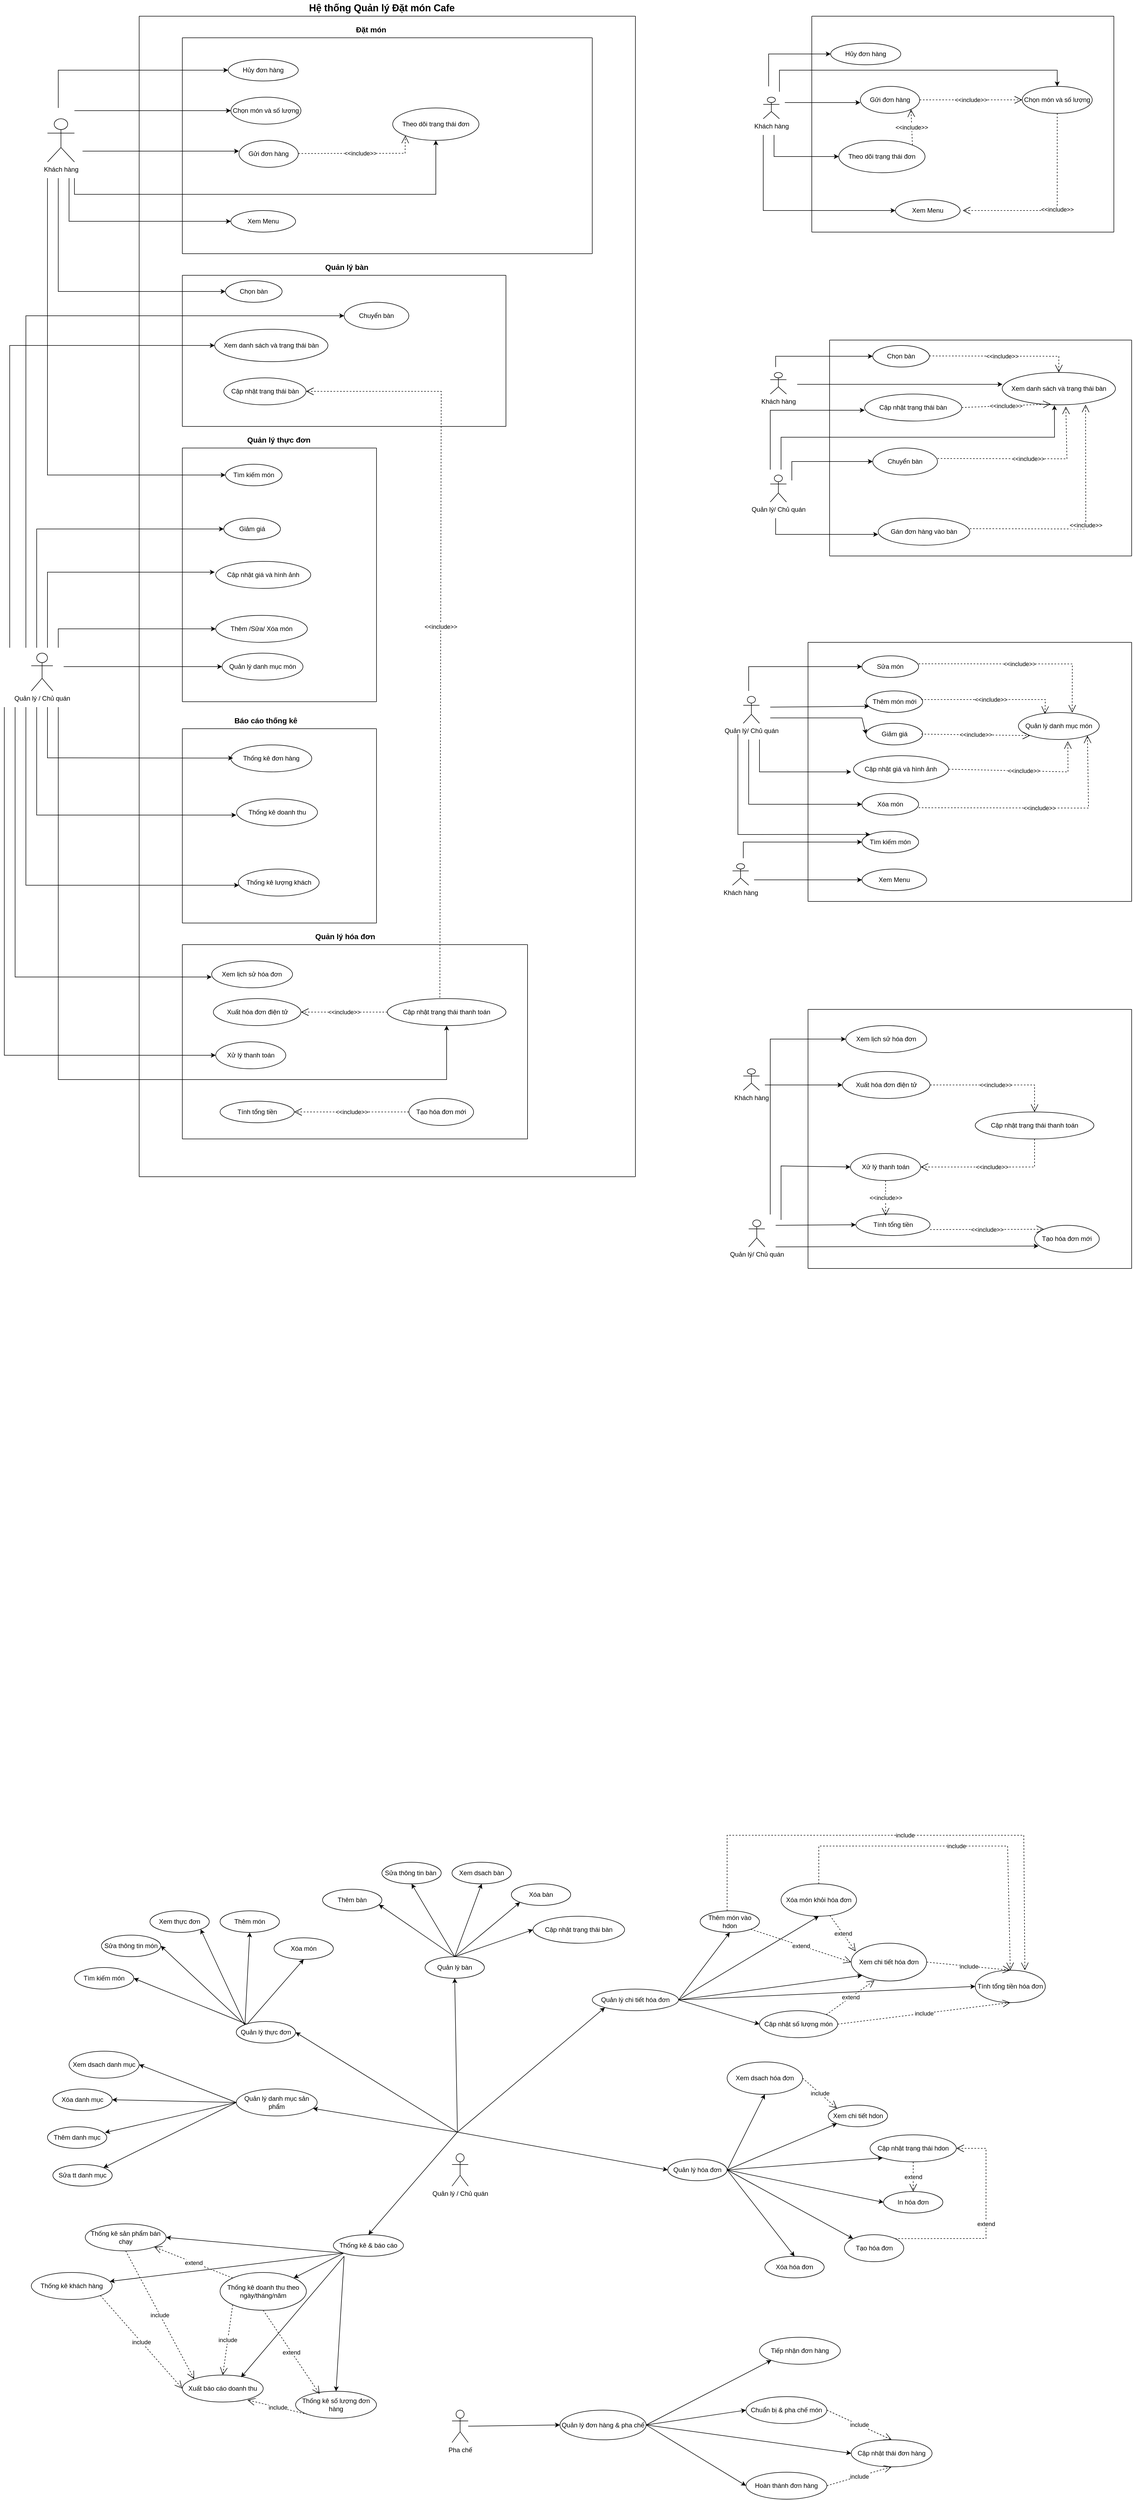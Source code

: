<mxfile version="26.0.16" pages="2">
  <diagram name="Usercase" id="gZRmXoSLrgFG_z5XuEt7">
    <mxGraphModel dx="5580" dy="2600" grid="1" gridSize="10" guides="1" tooltips="1" connect="1" arrows="1" fold="1" page="1" pageScale="1" pageWidth="2339" pageHeight="3300" math="0" shadow="0">
      <root>
        <mxCell id="0" />
        <mxCell id="1" parent="0" />
        <mxCell id="scQmV7QMQ86f5Nef8M0u-1" value="Quản lý / Chủ quán" style="shape=umlActor;verticalLabelPosition=bottom;verticalAlign=top;html=1;outlineConnect=0;" parent="1" vertex="1">
          <mxGeometry x="200" y="1500" width="40" height="70" as="geometry" />
        </mxCell>
        <mxCell id="_QSHjXKkxWRbUls_ZP2x-2" value="Khách hàng" style="shape=umlActor;verticalLabelPosition=bottom;verticalAlign=top;html=1;outlineConnect=0;" parent="1" vertex="1">
          <mxGeometry x="230" y="510" width="50" height="80" as="geometry" />
        </mxCell>
        <mxCell id="bs00Us9fgX963RKQfAOU-3" value="" style="endArrow=none;html=1;rounded=0;" parent="1" edge="1">
          <mxGeometry width="50" height="50" relative="1" as="geometry">
            <mxPoint x="400" y="2470" as="sourcePoint" />
            <mxPoint x="400" y="320" as="targetPoint" />
          </mxGeometry>
        </mxCell>
        <mxCell id="bs00Us9fgX963RKQfAOU-5" value="" style="endArrow=none;html=1;rounded=0;" parent="1" edge="1">
          <mxGeometry width="50" height="50" relative="1" as="geometry">
            <mxPoint x="1320" y="2470" as="sourcePoint" />
            <mxPoint x="1320" y="320" as="targetPoint" />
          </mxGeometry>
        </mxCell>
        <mxCell id="bs00Us9fgX963RKQfAOU-6" value="" style="endArrow=none;html=1;rounded=0;" parent="1" edge="1">
          <mxGeometry width="50" height="50" relative="1" as="geometry">
            <mxPoint x="400" y="320" as="sourcePoint" />
            <mxPoint x="1320" y="320" as="targetPoint" />
          </mxGeometry>
        </mxCell>
        <mxCell id="bs00Us9fgX963RKQfAOU-7" value="" style="endArrow=none;html=1;rounded=0;" parent="1" edge="1">
          <mxGeometry width="50" height="50" relative="1" as="geometry">
            <mxPoint x="400" y="2470" as="sourcePoint" />
            <mxPoint x="1320" y="2470" as="targetPoint" />
          </mxGeometry>
        </mxCell>
        <mxCell id="bs00Us9fgX963RKQfAOU-8" value="&lt;font style=&quot;font-size: 18px;&quot;&gt;&lt;b&gt;Hệ thống Quản lý Đặt món Cafe&lt;/b&gt;&lt;/font&gt;" style="text;html=1;align=center;verticalAlign=middle;whiteSpace=wrap;rounded=0;" parent="1" vertex="1">
          <mxGeometry x="710" y="290" width="280" height="30" as="geometry" />
        </mxCell>
        <mxCell id="bs00Us9fgX963RKQfAOU-9" value="" style="endArrow=none;html=1;rounded=0;" parent="1" edge="1">
          <mxGeometry width="50" height="50" relative="1" as="geometry">
            <mxPoint x="480" y="760" as="sourcePoint" />
            <mxPoint x="480" y="360" as="targetPoint" />
          </mxGeometry>
        </mxCell>
        <mxCell id="bs00Us9fgX963RKQfAOU-10" value="" style="endArrow=none;html=1;rounded=0;" parent="1" edge="1">
          <mxGeometry width="50" height="50" relative="1" as="geometry">
            <mxPoint x="1240" y="760" as="sourcePoint" />
            <mxPoint x="1240" y="360" as="targetPoint" />
          </mxGeometry>
        </mxCell>
        <mxCell id="bs00Us9fgX963RKQfAOU-11" value="" style="endArrow=none;html=1;rounded=0;" parent="1" edge="1">
          <mxGeometry width="50" height="50" relative="1" as="geometry">
            <mxPoint x="480" y="360" as="sourcePoint" />
            <mxPoint x="1240" y="360" as="targetPoint" />
          </mxGeometry>
        </mxCell>
        <mxCell id="bs00Us9fgX963RKQfAOU-12" value="" style="endArrow=none;html=1;rounded=0;" parent="1" edge="1">
          <mxGeometry width="50" height="50" relative="1" as="geometry">
            <mxPoint x="480" y="760" as="sourcePoint" />
            <mxPoint x="1240" y="760" as="targetPoint" />
          </mxGeometry>
        </mxCell>
        <mxCell id="bs00Us9fgX963RKQfAOU-13" value="&lt;font style=&quot;font-size: 14px;&quot;&gt;&lt;b&gt;Đặt món&lt;/b&gt;&lt;/font&gt;" style="text;html=1;align=center;verticalAlign=middle;whiteSpace=wrap;rounded=0;" parent="1" vertex="1">
          <mxGeometry x="800" y="330" width="60" height="30" as="geometry" />
        </mxCell>
        <mxCell id="bs00Us9fgX963RKQfAOU-14" value="Chọn món và số lượng" style="ellipse;whiteSpace=wrap;html=1;" parent="1" vertex="1">
          <mxGeometry x="570" y="470" width="130" height="50" as="geometry" />
        </mxCell>
        <mxCell id="bs00Us9fgX963RKQfAOU-15" value="Xem Menu" style="ellipse;whiteSpace=wrap;html=1;" parent="1" vertex="1">
          <mxGeometry x="570" y="680" width="120" height="40" as="geometry" />
        </mxCell>
        <mxCell id="bs00Us9fgX963RKQfAOU-16" value="Theo dõi trạng thái đơn" style="ellipse;whiteSpace=wrap;html=1;" parent="1" vertex="1">
          <mxGeometry x="870" y="490" width="160" height="60" as="geometry" />
        </mxCell>
        <mxCell id="bs00Us9fgX963RKQfAOU-17" value="Gửi đơn hàng" style="ellipse;whiteSpace=wrap;html=1;" parent="1" vertex="1">
          <mxGeometry x="585" y="550" width="110" height="50" as="geometry" />
        </mxCell>
        <mxCell id="bs00Us9fgX963RKQfAOU-18" value="Hủy đơn hàng" style="ellipse;whiteSpace=wrap;html=1;" parent="1" vertex="1">
          <mxGeometry x="565" y="400" width="130" height="40" as="geometry" />
        </mxCell>
        <mxCell id="bs00Us9fgX963RKQfAOU-19" value="" style="endArrow=classic;html=1;rounded=0;entryX=0;entryY=0.5;entryDx=0;entryDy=0;" parent="1" target="bs00Us9fgX963RKQfAOU-18" edge="1">
          <mxGeometry width="50" height="50" relative="1" as="geometry">
            <mxPoint x="250" y="490" as="sourcePoint" />
            <mxPoint x="310" y="390" as="targetPoint" />
            <Array as="points">
              <mxPoint x="250" y="420" />
            </Array>
          </mxGeometry>
        </mxCell>
        <mxCell id="bs00Us9fgX963RKQfAOU-20" value="" style="endArrow=classic;html=1;rounded=0;entryX=0;entryY=0.5;entryDx=0;entryDy=0;" parent="1" target="bs00Us9fgX963RKQfAOU-14" edge="1">
          <mxGeometry width="50" height="50" relative="1" as="geometry">
            <mxPoint x="280" y="495" as="sourcePoint" />
            <mxPoint x="550" y="480" as="targetPoint" />
          </mxGeometry>
        </mxCell>
        <mxCell id="bs00Us9fgX963RKQfAOU-21" value="" style="endArrow=classic;html=1;rounded=0;entryX=0;entryY=0.5;entryDx=0;entryDy=0;" parent="1" edge="1">
          <mxGeometry width="50" height="50" relative="1" as="geometry">
            <mxPoint x="295" y="570" as="sourcePoint" />
            <mxPoint x="585" y="570" as="targetPoint" />
          </mxGeometry>
        </mxCell>
        <mxCell id="bs00Us9fgX963RKQfAOU-22" value="" style="endArrow=classic;html=1;rounded=0;entryX=0;entryY=0.5;entryDx=0;entryDy=0;" parent="1" target="bs00Us9fgX963RKQfAOU-15" edge="1">
          <mxGeometry width="50" height="50" relative="1" as="geometry">
            <mxPoint x="270" y="620" as="sourcePoint" />
            <mxPoint x="570" y="679.41" as="targetPoint" />
            <Array as="points">
              <mxPoint x="270" y="700" />
            </Array>
          </mxGeometry>
        </mxCell>
        <mxCell id="bs00Us9fgX963RKQfAOU-23" value="" style="endArrow=classic;html=1;rounded=0;entryX=0.5;entryY=1;entryDx=0;entryDy=0;" parent="1" target="bs00Us9fgX963RKQfAOU-16" edge="1">
          <mxGeometry width="50" height="50" relative="1" as="geometry">
            <mxPoint x="280" y="620" as="sourcePoint" />
            <mxPoint x="940" y="640" as="targetPoint" />
            <Array as="points">
              <mxPoint x="280" y="650" />
              <mxPoint x="950" y="650" />
            </Array>
          </mxGeometry>
        </mxCell>
        <mxCell id="bs00Us9fgX963RKQfAOU-24" value="&amp;lt;&amp;lt;include&amp;gt;&amp;gt;" style="endArrow=open;endSize=12;dashed=1;html=1;rounded=0;entryX=0;entryY=1;entryDx=0;entryDy=0;" parent="1" target="bs00Us9fgX963RKQfAOU-16" edge="1">
          <mxGeometry width="160" relative="1" as="geometry">
            <mxPoint x="695" y="574.41" as="sourcePoint" />
            <mxPoint x="855" y="574.41" as="targetPoint" />
            <Array as="points">
              <mxPoint x="893" y="574" />
            </Array>
          </mxGeometry>
        </mxCell>
        <mxCell id="bs00Us9fgX963RKQfAOU-25" value="" style="endArrow=none;html=1;rounded=0;" parent="1" edge="1">
          <mxGeometry width="50" height="50" relative="1" as="geometry">
            <mxPoint x="480" y="1080" as="sourcePoint" />
            <mxPoint x="480" y="800" as="targetPoint" />
          </mxGeometry>
        </mxCell>
        <mxCell id="bs00Us9fgX963RKQfAOU-26" value="" style="endArrow=none;html=1;rounded=0;" parent="1" edge="1">
          <mxGeometry width="50" height="50" relative="1" as="geometry">
            <mxPoint x="1080" y="1080" as="sourcePoint" />
            <mxPoint x="1080" y="800" as="targetPoint" />
          </mxGeometry>
        </mxCell>
        <mxCell id="bs00Us9fgX963RKQfAOU-27" value="" style="endArrow=none;html=1;rounded=0;" parent="1" edge="1">
          <mxGeometry width="50" height="50" relative="1" as="geometry">
            <mxPoint x="480" y="800" as="sourcePoint" />
            <mxPoint x="1080" y="800" as="targetPoint" />
          </mxGeometry>
        </mxCell>
        <mxCell id="bs00Us9fgX963RKQfAOU-28" value="" style="endArrow=none;html=1;rounded=0;" parent="1" edge="1">
          <mxGeometry width="50" height="50" relative="1" as="geometry">
            <mxPoint x="480" y="1080" as="sourcePoint" />
            <mxPoint x="1080" y="1080" as="targetPoint" />
          </mxGeometry>
        </mxCell>
        <mxCell id="bs00Us9fgX963RKQfAOU-29" value="Chọn bàn" style="ellipse;whiteSpace=wrap;html=1;" parent="1" vertex="1">
          <mxGeometry x="560" y="810" width="105" height="40" as="geometry" />
        </mxCell>
        <mxCell id="bs00Us9fgX963RKQfAOU-30" value="Cập nhật trạng thái bàn" style="ellipse;whiteSpace=wrap;html=1;" parent="1" vertex="1">
          <mxGeometry x="556.88" y="990" width="152.5" height="50" as="geometry" />
        </mxCell>
        <mxCell id="bs00Us9fgX963RKQfAOU-31" value="Chuyển bàn" style="ellipse;whiteSpace=wrap;html=1;" parent="1" vertex="1">
          <mxGeometry x="780" y="850" width="120" height="50" as="geometry" />
        </mxCell>
        <mxCell id="bs00Us9fgX963RKQfAOU-34" value="Xem danh sách và trạng thái bàn" style="ellipse;whiteSpace=wrap;html=1;" parent="1" vertex="1">
          <mxGeometry x="540" y="900" width="210" height="60" as="geometry" />
        </mxCell>
        <mxCell id="bs00Us9fgX963RKQfAOU-35" value="&lt;font style=&quot;font-size: 14px;&quot;&gt;&lt;b&gt;Quản lý bàn&lt;/b&gt;&lt;/font&gt;" style="text;html=1;align=center;verticalAlign=middle;whiteSpace=wrap;rounded=0;" parent="1" vertex="1">
          <mxGeometry x="730" y="770" width="110" height="30" as="geometry" />
        </mxCell>
        <mxCell id="bs00Us9fgX963RKQfAOU-36" value="" style="endArrow=none;html=1;rounded=0;" parent="1" edge="1">
          <mxGeometry width="50" height="50" relative="1" as="geometry">
            <mxPoint x="480" y="1590" as="sourcePoint" />
            <mxPoint x="480" y="1120" as="targetPoint" />
          </mxGeometry>
        </mxCell>
        <mxCell id="bs00Us9fgX963RKQfAOU-37" value="" style="endArrow=none;html=1;rounded=0;" parent="1" edge="1">
          <mxGeometry width="50" height="50" relative="1" as="geometry">
            <mxPoint x="840" y="1590" as="sourcePoint" />
            <mxPoint x="840" y="1120" as="targetPoint" />
          </mxGeometry>
        </mxCell>
        <mxCell id="bs00Us9fgX963RKQfAOU-38" value="" style="endArrow=none;html=1;rounded=0;" parent="1" edge="1">
          <mxGeometry width="50" height="50" relative="1" as="geometry">
            <mxPoint x="480" y="1120" as="sourcePoint" />
            <mxPoint x="840" y="1120" as="targetPoint" />
          </mxGeometry>
        </mxCell>
        <mxCell id="bs00Us9fgX963RKQfAOU-39" value="" style="endArrow=none;html=1;rounded=0;" parent="1" edge="1">
          <mxGeometry width="50" height="50" relative="1" as="geometry">
            <mxPoint x="480" y="1590" as="sourcePoint" />
            <mxPoint x="840" y="1590" as="targetPoint" />
          </mxGeometry>
        </mxCell>
        <mxCell id="bs00Us9fgX963RKQfAOU-40" value="" style="endArrow=classic;html=1;rounded=0;entryX=0;entryY=0.5;entryDx=0;entryDy=0;" parent="1" edge="1">
          <mxGeometry width="50" height="50" relative="1" as="geometry">
            <mxPoint x="250" y="620" as="sourcePoint" />
            <mxPoint x="560" y="830" as="targetPoint" />
            <Array as="points">
              <mxPoint x="250" y="830" />
            </Array>
          </mxGeometry>
        </mxCell>
        <mxCell id="bs00Us9fgX963RKQfAOU-42" value="Tìm kiếm món" style="ellipse;whiteSpace=wrap;html=1;" parent="1" vertex="1">
          <mxGeometry x="560" y="1150" width="105" height="40" as="geometry" />
        </mxCell>
        <mxCell id="bs00Us9fgX963RKQfAOU-43" value="&lt;font style=&quot;font-size: 14px;&quot;&gt;&lt;b&gt;Quản lý thực đơn&lt;/b&gt;&lt;/font&gt;" style="text;html=1;align=center;verticalAlign=middle;whiteSpace=wrap;rounded=0;" parent="1" vertex="1">
          <mxGeometry x="580.63" y="1090" width="156.25" height="30" as="geometry" />
        </mxCell>
        <mxCell id="bs00Us9fgX963RKQfAOU-44" value="Giảm giá" style="ellipse;whiteSpace=wrap;html=1;" parent="1" vertex="1">
          <mxGeometry x="556.88" y="1250" width="105" height="40" as="geometry" />
        </mxCell>
        <mxCell id="bs00Us9fgX963RKQfAOU-45" value="Cập nhật giá và hình ảnh" style="ellipse;whiteSpace=wrap;html=1;" parent="1" vertex="1">
          <mxGeometry x="541.88" y="1330" width="176.25" height="50" as="geometry" />
        </mxCell>
        <mxCell id="bs00Us9fgX963RKQfAOU-46" value="Thêm /Sửa/ Xóa món" style="ellipse;whiteSpace=wrap;html=1;" parent="1" vertex="1">
          <mxGeometry x="541.88" y="1430" width="170" height="50" as="geometry" />
        </mxCell>
        <mxCell id="bs00Us9fgX963RKQfAOU-48" value="Quản lý danh mục món" style="ellipse;whiteSpace=wrap;html=1;" parent="1" vertex="1">
          <mxGeometry x="553.75" y="1500" width="150" height="50" as="geometry" />
        </mxCell>
        <mxCell id="bs00Us9fgX963RKQfAOU-49" value="" style="endArrow=classic;html=1;rounded=0;entryX=0;entryY=0.5;entryDx=0;entryDy=0;" parent="1" edge="1">
          <mxGeometry width="50" height="50" relative="1" as="geometry">
            <mxPoint x="230" y="620" as="sourcePoint" />
            <mxPoint x="560" y="1170" as="targetPoint" />
            <Array as="points">
              <mxPoint x="230" y="1170" />
            </Array>
          </mxGeometry>
        </mxCell>
        <mxCell id="bs00Us9fgX963RKQfAOU-50" value="" style="endArrow=classic;html=1;rounded=0;entryX=0;entryY=0.5;entryDx=0;entryDy=0;" parent="1" target="bs00Us9fgX963RKQfAOU-44" edge="1">
          <mxGeometry width="50" height="50" relative="1" as="geometry">
            <mxPoint x="210" y="1490" as="sourcePoint" />
            <mxPoint x="510" y="1250" as="targetPoint" />
            <Array as="points">
              <mxPoint x="210" y="1270" />
            </Array>
          </mxGeometry>
        </mxCell>
        <mxCell id="bs00Us9fgX963RKQfAOU-52" value="" style="endArrow=classic;html=1;rounded=0;" parent="1" edge="1">
          <mxGeometry width="50" height="50" relative="1" as="geometry">
            <mxPoint x="230" y="1490" as="sourcePoint" />
            <mxPoint x="540" y="1350" as="targetPoint" />
            <Array as="points">
              <mxPoint x="230" y="1350" />
            </Array>
          </mxGeometry>
        </mxCell>
        <mxCell id="bs00Us9fgX963RKQfAOU-53" value="" style="endArrow=classic;html=1;rounded=0;entryX=0;entryY=0.5;entryDx=0;entryDy=0;" parent="1" target="bs00Us9fgX963RKQfAOU-46" edge="1">
          <mxGeometry width="50" height="50" relative="1" as="geometry">
            <mxPoint x="250" y="1490" as="sourcePoint" />
            <mxPoint x="570" y="1410" as="targetPoint" />
            <Array as="points">
              <mxPoint x="250" y="1455" />
            </Array>
          </mxGeometry>
        </mxCell>
        <mxCell id="bs00Us9fgX963RKQfAOU-55" value="" style="endArrow=classic;html=1;rounded=0;entryX=0;entryY=0.5;entryDx=0;entryDy=0;" parent="1" target="bs00Us9fgX963RKQfAOU-48" edge="1">
          <mxGeometry width="50" height="50" relative="1" as="geometry">
            <mxPoint x="260" y="1525" as="sourcePoint" />
            <mxPoint x="440" y="1540" as="targetPoint" />
          </mxGeometry>
        </mxCell>
        <mxCell id="bs00Us9fgX963RKQfAOU-56" value="" style="endArrow=none;html=1;rounded=0;" parent="1" edge="1">
          <mxGeometry width="50" height="50" relative="1" as="geometry">
            <mxPoint x="480" y="2000" as="sourcePoint" />
            <mxPoint x="480" y="1640" as="targetPoint" />
          </mxGeometry>
        </mxCell>
        <mxCell id="bs00Us9fgX963RKQfAOU-57" value="" style="endArrow=none;html=1;rounded=0;" parent="1" edge="1">
          <mxGeometry width="50" height="50" relative="1" as="geometry">
            <mxPoint x="840" y="2000" as="sourcePoint" />
            <mxPoint x="840" y="1640" as="targetPoint" />
          </mxGeometry>
        </mxCell>
        <mxCell id="bs00Us9fgX963RKQfAOU-58" value="" style="endArrow=none;html=1;rounded=0;" parent="1" edge="1">
          <mxGeometry width="50" height="50" relative="1" as="geometry">
            <mxPoint x="480" y="1640" as="sourcePoint" />
            <mxPoint x="840" y="1640" as="targetPoint" />
          </mxGeometry>
        </mxCell>
        <mxCell id="bs00Us9fgX963RKQfAOU-59" value="" style="endArrow=none;html=1;rounded=0;" parent="1" edge="1">
          <mxGeometry width="50" height="50" relative="1" as="geometry">
            <mxPoint x="480" y="2000" as="sourcePoint" />
            <mxPoint x="840" y="2000" as="targetPoint" />
          </mxGeometry>
        </mxCell>
        <mxCell id="bs00Us9fgX963RKQfAOU-60" value="Thống kê đơn hàng" style="ellipse;whiteSpace=wrap;html=1;" parent="1" vertex="1">
          <mxGeometry x="570" y="1670" width="150" height="50" as="geometry" />
        </mxCell>
        <mxCell id="bs00Us9fgX963RKQfAOU-61" value="Thống kê doanh thu" style="ellipse;whiteSpace=wrap;html=1;" parent="1" vertex="1">
          <mxGeometry x="580.63" y="1770" width="150" height="50" as="geometry" />
        </mxCell>
        <mxCell id="bs00Us9fgX963RKQfAOU-62" value="Thống kê lượng khách" style="ellipse;whiteSpace=wrap;html=1;" parent="1" vertex="1">
          <mxGeometry x="583.75" y="1900" width="150" height="50" as="geometry" />
        </mxCell>
        <mxCell id="bs00Us9fgX963RKQfAOU-63" value="" style="endArrow=classic;html=1;rounded=0;entryX=0;entryY=0.5;entryDx=0;entryDy=0;" parent="1" edge="1">
          <mxGeometry width="50" height="50" relative="1" as="geometry">
            <mxPoint x="230" y="1600" as="sourcePoint" />
            <mxPoint x="574" y="1694.41" as="targetPoint" />
            <Array as="points">
              <mxPoint x="230" y="1694" />
            </Array>
          </mxGeometry>
        </mxCell>
        <mxCell id="bs00Us9fgX963RKQfAOU-64" value="" style="endArrow=classic;html=1;rounded=0;" parent="1" edge="1">
          <mxGeometry width="50" height="50" relative="1" as="geometry">
            <mxPoint x="210" y="1600" as="sourcePoint" />
            <mxPoint x="580" y="1800" as="targetPoint" />
            <Array as="points">
              <mxPoint x="210" y="1800" />
            </Array>
          </mxGeometry>
        </mxCell>
        <mxCell id="bs00Us9fgX963RKQfAOU-65" value="" style="endArrow=classic;html=1;rounded=0;" parent="1" edge="1">
          <mxGeometry width="50" height="50" relative="1" as="geometry">
            <mxPoint x="190" y="1600" as="sourcePoint" />
            <mxPoint x="585" y="1930" as="targetPoint" />
            <Array as="points">
              <mxPoint x="190" y="1930" />
            </Array>
          </mxGeometry>
        </mxCell>
        <mxCell id="bs00Us9fgX963RKQfAOU-66" value="" style="endArrow=none;html=1;rounded=0;" parent="1" edge="1">
          <mxGeometry width="50" height="50" relative="1" as="geometry">
            <mxPoint x="480" y="2400" as="sourcePoint" />
            <mxPoint x="480" y="2040" as="targetPoint" />
          </mxGeometry>
        </mxCell>
        <mxCell id="bs00Us9fgX963RKQfAOU-67" value="" style="endArrow=none;html=1;rounded=0;" parent="1" edge="1">
          <mxGeometry width="50" height="50" relative="1" as="geometry">
            <mxPoint x="1120" y="2400" as="sourcePoint" />
            <mxPoint x="1120" y="2040" as="targetPoint" />
          </mxGeometry>
        </mxCell>
        <mxCell id="bs00Us9fgX963RKQfAOU-68" value="" style="endArrow=none;html=1;rounded=0;" parent="1" edge="1">
          <mxGeometry width="50" height="50" relative="1" as="geometry">
            <mxPoint x="480" y="2040" as="sourcePoint" />
            <mxPoint x="1120" y="2040" as="targetPoint" />
          </mxGeometry>
        </mxCell>
        <mxCell id="bs00Us9fgX963RKQfAOU-69" value="" style="endArrow=none;html=1;rounded=0;" parent="1" edge="1">
          <mxGeometry width="50" height="50" relative="1" as="geometry">
            <mxPoint x="480" y="2400" as="sourcePoint" />
            <mxPoint x="1120" y="2400" as="targetPoint" />
          </mxGeometry>
        </mxCell>
        <mxCell id="bs00Us9fgX963RKQfAOU-70" value="&lt;font style=&quot;font-size: 14px;&quot;&gt;&lt;b&gt;Báo cáo thống kê&lt;/b&gt;&lt;/font&gt;" style="text;html=1;align=center;verticalAlign=middle;whiteSpace=wrap;rounded=0;" parent="1" vertex="1">
          <mxGeometry x="556.88" y="1610" width="156.25" height="30" as="geometry" />
        </mxCell>
        <mxCell id="bs00Us9fgX963RKQfAOU-71" value="&lt;font style=&quot;font-size: 14px;&quot;&gt;&lt;b&gt;Quản lý hóa đơn&lt;/b&gt;&lt;/font&gt;" style="text;html=1;align=center;verticalAlign=middle;whiteSpace=wrap;rounded=0;" parent="1" vertex="1">
          <mxGeometry x="703.75" y="2010" width="156.25" height="30" as="geometry" />
        </mxCell>
        <mxCell id="bs00Us9fgX963RKQfAOU-72" value="Xem lịch sử hóa đơn" style="ellipse;whiteSpace=wrap;html=1;" parent="1" vertex="1">
          <mxGeometry x="534.38" y="2070" width="150" height="50" as="geometry" />
        </mxCell>
        <mxCell id="bs00Us9fgX963RKQfAOU-73" value="Xuất hóa đơn điện tử" style="ellipse;whiteSpace=wrap;html=1;" parent="1" vertex="1">
          <mxGeometry x="537.5" y="2140" width="162.5" height="50" as="geometry" />
        </mxCell>
        <mxCell id="bs00Us9fgX963RKQfAOU-74" value="Xử lý thanh toán" style="ellipse;whiteSpace=wrap;html=1;" parent="1" vertex="1">
          <mxGeometry x="541.88" y="2220" width="130" height="50" as="geometry" />
        </mxCell>
        <mxCell id="bs00Us9fgX963RKQfAOU-75" value="Tính tổng tiền" style="ellipse;whiteSpace=wrap;html=1;" parent="1" vertex="1">
          <mxGeometry x="550" y="2330" width="137.5" height="40" as="geometry" />
        </mxCell>
        <mxCell id="bs00Us9fgX963RKQfAOU-76" value="Tạo hóa đơn mới" style="ellipse;whiteSpace=wrap;html=1;" parent="1" vertex="1">
          <mxGeometry x="900" y="2325" width="120" height="50" as="geometry" />
        </mxCell>
        <mxCell id="bs00Us9fgX963RKQfAOU-77" value="Cập nhật trạng thái thanh toán" style="ellipse;whiteSpace=wrap;html=1;" parent="1" vertex="1">
          <mxGeometry x="860" y="2140" width="220" height="50" as="geometry" />
        </mxCell>
        <mxCell id="bs00Us9fgX963RKQfAOU-78" value="" style="endArrow=classic;html=1;rounded=0;" parent="1" edge="1">
          <mxGeometry width="50" height="50" relative="1" as="geometry">
            <mxPoint x="170" y="1600" as="sourcePoint" />
            <mxPoint x="534.38" y="2100" as="targetPoint" />
            <Array as="points">
              <mxPoint x="170" y="2100" />
            </Array>
          </mxGeometry>
        </mxCell>
        <mxCell id="bs00Us9fgX963RKQfAOU-79" value="&amp;lt;&amp;lt;include&amp;gt;&amp;gt;" style="endArrow=open;endSize=12;dashed=1;html=1;rounded=0;entryX=1;entryY=0.5;entryDx=0;entryDy=0;exitX=0.443;exitY=-0.031;exitDx=0;exitDy=0;exitPerimeter=0;" parent="1" source="bs00Us9fgX963RKQfAOU-77" target="bs00Us9fgX963RKQfAOU-30" edge="1">
          <mxGeometry width="160" relative="1" as="geometry">
            <mxPoint x="980" y="1930" as="sourcePoint" />
            <mxPoint x="1039" y="1230" as="targetPoint" />
            <Array as="points">
              <mxPoint x="960" y="1015" />
            </Array>
          </mxGeometry>
        </mxCell>
        <mxCell id="bs00Us9fgX963RKQfAOU-80" value="&amp;lt;&amp;lt;include&amp;gt;&amp;gt;" style="endArrow=open;endSize=12;dashed=1;html=1;rounded=0;entryX=1;entryY=0.5;entryDx=0;entryDy=0;exitX=0;exitY=0.5;exitDx=0;exitDy=0;" parent="1" source="bs00Us9fgX963RKQfAOU-77" target="bs00Us9fgX963RKQfAOU-73" edge="1">
          <mxGeometry width="160" relative="1" as="geometry">
            <mxPoint x="730" y="2289.23" as="sourcePoint" />
            <mxPoint x="970" y="2288.82" as="targetPoint" />
            <Array as="points" />
          </mxGeometry>
        </mxCell>
        <mxCell id="bs00Us9fgX963RKQfAOU-81" value="&amp;lt;&amp;lt;include&amp;gt;&amp;gt;" style="endArrow=open;endSize=12;dashed=1;html=1;rounded=0;entryX=1;entryY=0.5;entryDx=0;entryDy=0;exitX=0;exitY=0.5;exitDx=0;exitDy=0;" parent="1" source="bs00Us9fgX963RKQfAOU-76" target="bs00Us9fgX963RKQfAOU-75" edge="1">
          <mxGeometry width="160" relative="1" as="geometry">
            <mxPoint x="850" y="2330" as="sourcePoint" />
            <mxPoint x="690" y="2330" as="targetPoint" />
            <Array as="points" />
            <mxPoint as="offset" />
          </mxGeometry>
        </mxCell>
        <mxCell id="bs00Us9fgX963RKQfAOU-86" value="" style="endArrow=classic;html=1;rounded=0;entryX=0;entryY=0.5;entryDx=0;entryDy=0;" parent="1" target="bs00Us9fgX963RKQfAOU-74" edge="1">
          <mxGeometry width="50" height="50" relative="1" as="geometry">
            <mxPoint x="150" y="1600" as="sourcePoint" />
            <mxPoint x="340" y="2350" as="targetPoint" />
            <Array as="points">
              <mxPoint x="150" y="2245" />
            </Array>
          </mxGeometry>
        </mxCell>
        <mxCell id="bs00Us9fgX963RKQfAOU-87" value="" style="endArrow=classic;html=1;rounded=0;entryX=0.5;entryY=1;entryDx=0;entryDy=0;" parent="1" target="bs00Us9fgX963RKQfAOU-77" edge="1">
          <mxGeometry width="50" height="50" relative="1" as="geometry">
            <mxPoint x="250" y="1600" as="sourcePoint" />
            <mxPoint x="510" y="2300" as="targetPoint" />
            <Array as="points">
              <mxPoint x="250" y="2290" />
              <mxPoint x="970" y="2290" />
            </Array>
          </mxGeometry>
        </mxCell>
        <mxCell id="bs00Us9fgX963RKQfAOU-88" value="Khách hàng" style="shape=umlActor;verticalLabelPosition=bottom;verticalAlign=top;html=1;outlineConnect=0;" parent="1" vertex="1">
          <mxGeometry x="1557" y="470" width="30" height="40" as="geometry" />
        </mxCell>
        <mxCell id="bs00Us9fgX963RKQfAOU-90" value="Hủy đơn hàng" style="ellipse;whiteSpace=wrap;html=1;" parent="1" vertex="1">
          <mxGeometry x="1682" y="370" width="130" height="40" as="geometry" />
        </mxCell>
        <mxCell id="bs00Us9fgX963RKQfAOU-91" value="Chọn món và số lượng" style="ellipse;whiteSpace=wrap;html=1;" parent="1" vertex="1">
          <mxGeometry x="2037" y="450" width="130" height="50" as="geometry" />
        </mxCell>
        <mxCell id="bs00Us9fgX963RKQfAOU-92" value="Gửi đơn hàng" style="ellipse;whiteSpace=wrap;html=1;" parent="1" vertex="1">
          <mxGeometry x="1737" y="450" width="110" height="50" as="geometry" />
        </mxCell>
        <mxCell id="bs00Us9fgX963RKQfAOU-93" value="Theo dõi trạng thái đơn" style="ellipse;whiteSpace=wrap;html=1;" parent="1" vertex="1">
          <mxGeometry x="1697" y="550" width="160" height="60" as="geometry" />
        </mxCell>
        <mxCell id="bs00Us9fgX963RKQfAOU-94" value="Xem Menu" style="ellipse;whiteSpace=wrap;html=1;" parent="1" vertex="1">
          <mxGeometry x="1802" y="660" width="120" height="40" as="geometry" />
        </mxCell>
        <mxCell id="bs00Us9fgX963RKQfAOU-95" value="" style="endArrow=none;html=1;rounded=0;" parent="1" edge="1">
          <mxGeometry width="50" height="50" relative="1" as="geometry">
            <mxPoint x="1647" y="720" as="sourcePoint" />
            <mxPoint x="1647" y="320" as="targetPoint" />
          </mxGeometry>
        </mxCell>
        <mxCell id="bs00Us9fgX963RKQfAOU-96" value="" style="endArrow=none;html=1;rounded=0;" parent="1" edge="1">
          <mxGeometry width="50" height="50" relative="1" as="geometry">
            <mxPoint x="2207" y="720" as="sourcePoint" />
            <mxPoint x="2207" y="320" as="targetPoint" />
          </mxGeometry>
        </mxCell>
        <mxCell id="bs00Us9fgX963RKQfAOU-98" value="" style="endArrow=none;html=1;rounded=0;" parent="1" edge="1">
          <mxGeometry width="50" height="50" relative="1" as="geometry">
            <mxPoint x="1647" y="320" as="sourcePoint" />
            <mxPoint x="2207" y="320" as="targetPoint" />
          </mxGeometry>
        </mxCell>
        <mxCell id="bs00Us9fgX963RKQfAOU-99" value="" style="endArrow=classic;html=1;rounded=0;entryX=0;entryY=0.5;entryDx=0;entryDy=0;" parent="1" target="bs00Us9fgX963RKQfAOU-90" edge="1">
          <mxGeometry width="50" height="50" relative="1" as="geometry">
            <mxPoint x="1567" y="450" as="sourcePoint" />
            <mxPoint x="1647" y="370" as="targetPoint" />
            <Array as="points">
              <mxPoint x="1567" y="390" />
            </Array>
          </mxGeometry>
        </mxCell>
        <mxCell id="bs00Us9fgX963RKQfAOU-100" value="" style="endArrow=classic;html=1;rounded=0;entryX=0;entryY=0.5;entryDx=0;entryDy=0;" parent="1" target="bs00Us9fgX963RKQfAOU-93" edge="1">
          <mxGeometry width="50" height="50" relative="1" as="geometry">
            <mxPoint x="1577" y="540" as="sourcePoint" />
            <mxPoint x="1687" y="580" as="targetPoint" />
            <Array as="points">
              <mxPoint x="1577" y="580" />
            </Array>
          </mxGeometry>
        </mxCell>
        <mxCell id="bs00Us9fgX963RKQfAOU-102" value="" style="endArrow=classic;html=1;rounded=0;entryX=0;entryY=0.5;entryDx=0;entryDy=0;" parent="1" target="bs00Us9fgX963RKQfAOU-94" edge="1">
          <mxGeometry width="50" height="50" relative="1" as="geometry">
            <mxPoint x="1557" y="540" as="sourcePoint" />
            <mxPoint x="1747" y="670" as="targetPoint" />
            <Array as="points">
              <mxPoint x="1557" y="680" />
            </Array>
          </mxGeometry>
        </mxCell>
        <mxCell id="bs00Us9fgX963RKQfAOU-103" value="" style="endArrow=classic;html=1;rounded=0;" parent="1" edge="1">
          <mxGeometry width="50" height="50" relative="1" as="geometry">
            <mxPoint x="1597" y="480" as="sourcePoint" />
            <mxPoint x="1737" y="480" as="targetPoint" />
          </mxGeometry>
        </mxCell>
        <mxCell id="bs00Us9fgX963RKQfAOU-104" value="&amp;lt;&amp;lt;include&amp;gt;&amp;gt;" style="endArrow=open;endSize=12;dashed=1;html=1;rounded=0;entryX=0;entryY=0.5;entryDx=0;entryDy=0;exitX=1;exitY=0.5;exitDx=0;exitDy=0;" parent="1" source="bs00Us9fgX963RKQfAOU-92" target="bs00Us9fgX963RKQfAOU-91" edge="1">
          <mxGeometry width="160" relative="1" as="geometry">
            <mxPoint x="1787" y="533.41" as="sourcePoint" />
            <mxPoint x="1985" y="500" as="targetPoint" />
            <Array as="points" />
          </mxGeometry>
        </mxCell>
        <mxCell id="bs00Us9fgX963RKQfAOU-105" value="&amp;lt;&amp;lt;include&amp;gt;&amp;gt;" style="endArrow=open;endSize=12;dashed=1;html=1;rounded=0;entryX=1;entryY=1;entryDx=0;entryDy=0;exitX=1;exitY=0;exitDx=0;exitDy=0;" parent="1" source="bs00Us9fgX963RKQfAOU-93" target="bs00Us9fgX963RKQfAOU-92" edge="1">
          <mxGeometry width="160" relative="1" as="geometry">
            <mxPoint x="1852" y="570" as="sourcePoint" />
            <mxPoint x="2042" y="570" as="targetPoint" />
            <Array as="points" />
          </mxGeometry>
        </mxCell>
        <mxCell id="bs00Us9fgX963RKQfAOU-108" value="" style="endArrow=classic;html=1;rounded=0;entryX=0.5;entryY=0;entryDx=0;entryDy=0;" parent="1" target="bs00Us9fgX963RKQfAOU-91" edge="1">
          <mxGeometry width="50" height="50" relative="1" as="geometry">
            <mxPoint x="1587" y="460" as="sourcePoint" />
            <mxPoint x="1927" y="380" as="targetPoint" />
            <Array as="points">
              <mxPoint x="1587" y="420" />
              <mxPoint x="2102" y="420" />
            </Array>
          </mxGeometry>
        </mxCell>
        <mxCell id="bs00Us9fgX963RKQfAOU-109" value="&amp;lt;&amp;lt;include&amp;gt;&amp;gt;" style="endArrow=open;endSize=12;dashed=1;html=1;rounded=0;exitX=0.5;exitY=1;exitDx=0;exitDy=0;" parent="1" source="bs00Us9fgX963RKQfAOU-91" edge="1">
          <mxGeometry width="160" relative="1" as="geometry">
            <mxPoint x="2127" y="520" as="sourcePoint" />
            <mxPoint x="1927" y="680" as="targetPoint" />
            <Array as="points">
              <mxPoint x="2102" y="680" />
            </Array>
          </mxGeometry>
        </mxCell>
        <mxCell id="bs00Us9fgX963RKQfAOU-110" value="" style="endArrow=none;html=1;rounded=0;" parent="1" edge="1">
          <mxGeometry width="50" height="50" relative="1" as="geometry">
            <mxPoint x="1647" y="720" as="sourcePoint" />
            <mxPoint x="2207" y="720" as="targetPoint" />
          </mxGeometry>
        </mxCell>
        <mxCell id="bs00Us9fgX963RKQfAOU-111" value="Khách hàng" style="shape=umlActor;verticalLabelPosition=bottom;verticalAlign=top;html=1;outlineConnect=0;" parent="1" vertex="1">
          <mxGeometry x="1570" y="980" width="30" height="40" as="geometry" />
        </mxCell>
        <mxCell id="bs00Us9fgX963RKQfAOU-112" value="Quản lý/ Chủ quán" style="shape=umlActor;verticalLabelPosition=bottom;verticalAlign=top;html=1;outlineConnect=0;" parent="1" vertex="1">
          <mxGeometry x="1570" y="1170" width="30" height="50" as="geometry" />
        </mxCell>
        <mxCell id="bs00Us9fgX963RKQfAOU-115" value="" style="endArrow=none;html=1;rounded=0;" parent="1" edge="1">
          <mxGeometry width="50" height="50" relative="1" as="geometry">
            <mxPoint x="1680" y="1320" as="sourcePoint" />
            <mxPoint x="1680" y="920" as="targetPoint" />
          </mxGeometry>
        </mxCell>
        <mxCell id="bs00Us9fgX963RKQfAOU-116" value="" style="endArrow=none;html=1;rounded=0;" parent="1" edge="1">
          <mxGeometry width="50" height="50" relative="1" as="geometry">
            <mxPoint x="2240" y="1320" as="sourcePoint" />
            <mxPoint x="2240" y="920" as="targetPoint" />
          </mxGeometry>
        </mxCell>
        <mxCell id="bs00Us9fgX963RKQfAOU-117" value="" style="endArrow=none;html=1;rounded=0;" parent="1" edge="1">
          <mxGeometry width="50" height="50" relative="1" as="geometry">
            <mxPoint x="1680" y="920" as="sourcePoint" />
            <mxPoint x="2240" y="920" as="targetPoint" />
          </mxGeometry>
        </mxCell>
        <mxCell id="bs00Us9fgX963RKQfAOU-118" value="" style="endArrow=none;html=1;rounded=0;" parent="1" edge="1">
          <mxGeometry width="50" height="50" relative="1" as="geometry">
            <mxPoint x="1680" y="1320" as="sourcePoint" />
            <mxPoint x="2240" y="1320" as="targetPoint" />
          </mxGeometry>
        </mxCell>
        <mxCell id="bs00Us9fgX963RKQfAOU-119" value="Chọn bàn" style="ellipse;whiteSpace=wrap;html=1;" parent="1" vertex="1">
          <mxGeometry x="1760" y="930" width="105" height="40" as="geometry" />
        </mxCell>
        <mxCell id="bs00Us9fgX963RKQfAOU-120" value="Xem danh sách và trạng thái bàn" style="ellipse;whiteSpace=wrap;html=1;" parent="1" vertex="1">
          <mxGeometry x="2000" y="980" width="210" height="60" as="geometry" />
        </mxCell>
        <mxCell id="bs00Us9fgX963RKQfAOU-121" value="Chuyển bàn" style="ellipse;whiteSpace=wrap;html=1;" parent="1" vertex="1">
          <mxGeometry x="1760" y="1120" width="120" height="50" as="geometry" />
        </mxCell>
        <mxCell id="bs00Us9fgX963RKQfAOU-122" value="" style="endArrow=classic;html=1;rounded=0;entryX=0;entryY=0.5;entryDx=0;entryDy=0;" parent="1" target="bs00Us9fgX963RKQfAOU-31" edge="1">
          <mxGeometry width="50" height="50" relative="1" as="geometry">
            <mxPoint x="190" y="1490" as="sourcePoint" />
            <mxPoint x="570" y="880" as="targetPoint" />
            <Array as="points">
              <mxPoint x="190" y="875" />
            </Array>
          </mxGeometry>
        </mxCell>
        <mxCell id="bs00Us9fgX963RKQfAOU-123" value="Cập nhật trạng thái bàn" style="ellipse;whiteSpace=wrap;html=1;" parent="1" vertex="1">
          <mxGeometry x="1745" y="1020" width="180" height="50" as="geometry" />
        </mxCell>
        <mxCell id="bs00Us9fgX963RKQfAOU-124" value="Gán đơn hàng vào bàn" style="ellipse;whiteSpace=wrap;html=1;" parent="1" vertex="1">
          <mxGeometry x="1770" y="1250" width="170" height="50" as="geometry" />
        </mxCell>
        <mxCell id="bs00Us9fgX963RKQfAOU-125" value="" style="endArrow=classic;html=1;rounded=0;entryX=0;entryY=0.5;entryDx=0;entryDy=0;" parent="1" target="bs00Us9fgX963RKQfAOU-119" edge="1">
          <mxGeometry width="50" height="50" relative="1" as="geometry">
            <mxPoint x="1580" y="970" as="sourcePoint" />
            <mxPoint x="1760" y="960" as="targetPoint" />
            <Array as="points">
              <mxPoint x="1580" y="950" />
            </Array>
          </mxGeometry>
        </mxCell>
        <mxCell id="bs00Us9fgX963RKQfAOU-126" value="&amp;lt;&amp;lt;include&amp;gt;&amp;gt;" style="endArrow=open;endSize=12;dashed=1;html=1;rounded=0;entryX=0.5;entryY=0;entryDx=0;entryDy=0;exitX=1;exitY=0.5;exitDx=0;exitDy=0;" parent="1" target="bs00Us9fgX963RKQfAOU-120" edge="1">
          <mxGeometry width="160" relative="1" as="geometry">
            <mxPoint x="1865" y="949.41" as="sourcePoint" />
            <mxPoint x="2055" y="949.41" as="targetPoint" />
            <Array as="points">
              <mxPoint x="2105" y="950" />
            </Array>
          </mxGeometry>
        </mxCell>
        <mxCell id="bs00Us9fgX963RKQfAOU-127" value="" style="endArrow=classic;html=1;rounded=0;entryX=0;entryY=0.5;entryDx=0;entryDy=0;" parent="1" target="bs00Us9fgX963RKQfAOU-121" edge="1">
          <mxGeometry width="50" height="50" relative="1" as="geometry">
            <mxPoint x="1610" y="1180" as="sourcePoint" />
            <mxPoint x="1730" y="1120" as="targetPoint" />
            <Array as="points">
              <mxPoint x="1610" y="1145" />
            </Array>
          </mxGeometry>
        </mxCell>
        <mxCell id="bs00Us9fgX963RKQfAOU-128" value="" style="endArrow=classic;html=1;rounded=0;" parent="1" edge="1">
          <mxGeometry width="50" height="50" relative="1" as="geometry">
            <mxPoint x="1580" y="1250" as="sourcePoint" />
            <mxPoint x="1770" y="1280" as="targetPoint" />
            <Array as="points">
              <mxPoint x="1580" y="1280" />
            </Array>
          </mxGeometry>
        </mxCell>
        <mxCell id="bs00Us9fgX963RKQfAOU-130" value="&amp;lt;&amp;lt;include&amp;gt;&amp;gt;" style="endArrow=open;endSize=12;dashed=1;html=1;rounded=0;entryX=0.736;entryY=0.994;entryDx=0;entryDy=0;exitX=1;exitY=0.5;exitDx=0;exitDy=0;entryPerimeter=0;" parent="1" target="bs00Us9fgX963RKQfAOU-120" edge="1">
          <mxGeometry width="160" relative="1" as="geometry">
            <mxPoint x="1940" y="1269.41" as="sourcePoint" />
            <mxPoint x="2180" y="1300" as="targetPoint" />
            <Array as="points">
              <mxPoint x="2155" y="1270" />
            </Array>
          </mxGeometry>
        </mxCell>
        <mxCell id="bs00Us9fgX963RKQfAOU-131" value="&amp;lt;&amp;lt;include&amp;gt;&amp;gt;" style="endArrow=open;endSize=12;dashed=1;html=1;rounded=0;entryX=0.562;entryY=1.053;entryDx=0;entryDy=0;exitX=1;exitY=0.5;exitDx=0;exitDy=0;entryPerimeter=0;" parent="1" target="bs00Us9fgX963RKQfAOU-120" edge="1">
          <mxGeometry width="160" relative="1" as="geometry">
            <mxPoint x="1880" y="1139.41" as="sourcePoint" />
            <mxPoint x="2120" y="1170" as="targetPoint" />
            <Array as="points">
              <mxPoint x="2120" y="1140" />
            </Array>
          </mxGeometry>
        </mxCell>
        <mxCell id="bs00Us9fgX963RKQfAOU-132" value="" style="endArrow=classic;html=1;rounded=0;entryX=0;entryY=0.5;entryDx=0;entryDy=0;" parent="1" edge="1">
          <mxGeometry width="50" height="50" relative="1" as="geometry">
            <mxPoint x="1570" y="1160" as="sourcePoint" />
            <mxPoint x="1745" y="1050" as="targetPoint" />
            <Array as="points">
              <mxPoint x="1570" y="1050" />
            </Array>
          </mxGeometry>
        </mxCell>
        <mxCell id="bs00Us9fgX963RKQfAOU-133" value="&amp;lt;&amp;lt;include&amp;gt;&amp;gt;" style="endArrow=open;endSize=12;dashed=1;html=1;rounded=0;entryX=0.428;entryY=0.975;entryDx=0;entryDy=0;exitX=1;exitY=0.5;exitDx=0;exitDy=0;entryPerimeter=0;" parent="1" source="bs00Us9fgX963RKQfAOU-123" target="bs00Us9fgX963RKQfAOU-120" edge="1">
          <mxGeometry width="160" relative="1" as="geometry">
            <mxPoint x="1880" y="1080" as="sourcePoint" />
            <mxPoint x="2120" y="1110.59" as="targetPoint" />
            <Array as="points" />
          </mxGeometry>
        </mxCell>
        <mxCell id="bs00Us9fgX963RKQfAOU-134" value="" style="endArrow=classic;html=1;rounded=0;entryX=0.002;entryY=0.367;entryDx=0;entryDy=0;entryPerimeter=0;" parent="1" target="bs00Us9fgX963RKQfAOU-120" edge="1">
          <mxGeometry width="50" height="50" relative="1" as="geometry">
            <mxPoint x="1620" y="1002" as="sourcePoint" />
            <mxPoint x="1920" y="960" as="targetPoint" />
          </mxGeometry>
        </mxCell>
        <mxCell id="bs00Us9fgX963RKQfAOU-135" value="" style="endArrow=classic;html=1;rounded=0;entryX=0.461;entryY=1.014;entryDx=0;entryDy=0;entryPerimeter=0;" parent="1" target="bs00Us9fgX963RKQfAOU-120" edge="1">
          <mxGeometry width="50" height="50" relative="1" as="geometry">
            <mxPoint x="1590" y="1160" as="sourcePoint" />
            <mxPoint x="2070" y="1080" as="targetPoint" />
            <Array as="points">
              <mxPoint x="1590" y="1100" />
              <mxPoint x="2097" y="1100" />
            </Array>
          </mxGeometry>
        </mxCell>
        <mxCell id="bs00Us9fgX963RKQfAOU-136" value="Quản lý/ Chủ quán" style="shape=umlActor;verticalLabelPosition=bottom;verticalAlign=top;html=1;outlineConnect=0;" parent="1" vertex="1">
          <mxGeometry x="1520" y="1580" width="30" height="50" as="geometry" />
        </mxCell>
        <mxCell id="bs00Us9fgX963RKQfAOU-137" value="Khách hàng" style="shape=umlActor;verticalLabelPosition=bottom;verticalAlign=top;html=1;outlineConnect=0;" parent="1" vertex="1">
          <mxGeometry x="1500" y="1890" width="30" height="40" as="geometry" />
        </mxCell>
        <mxCell id="bs00Us9fgX963RKQfAOU-139" value="" style="endArrow=none;html=1;rounded=0;" parent="1" edge="1">
          <mxGeometry width="50" height="50" relative="1" as="geometry">
            <mxPoint x="1640" y="1960" as="sourcePoint" />
            <mxPoint x="1640" y="1480" as="targetPoint" />
          </mxGeometry>
        </mxCell>
        <mxCell id="bs00Us9fgX963RKQfAOU-140" value="" style="endArrow=none;html=1;rounded=0;" parent="1" edge="1">
          <mxGeometry width="50" height="50" relative="1" as="geometry">
            <mxPoint x="2240" y="1960" as="sourcePoint" />
            <mxPoint x="2240" y="1480" as="targetPoint" />
          </mxGeometry>
        </mxCell>
        <mxCell id="bs00Us9fgX963RKQfAOU-141" value="" style="endArrow=none;html=1;rounded=0;" parent="1" edge="1">
          <mxGeometry width="50" height="50" relative="1" as="geometry">
            <mxPoint x="1640" y="1480" as="sourcePoint" />
            <mxPoint x="2240" y="1480" as="targetPoint" />
          </mxGeometry>
        </mxCell>
        <mxCell id="bs00Us9fgX963RKQfAOU-142" value="" style="endArrow=none;html=1;rounded=0;" parent="1" edge="1">
          <mxGeometry width="50" height="50" relative="1" as="geometry">
            <mxPoint x="1640" y="1960" as="sourcePoint" />
            <mxPoint x="2240" y="1960" as="targetPoint" />
          </mxGeometry>
        </mxCell>
        <mxCell id="bs00Us9fgX963RKQfAOU-143" value="Giảm giá" style="ellipse;whiteSpace=wrap;html=1;" parent="1" vertex="1">
          <mxGeometry x="1747.5" y="1630" width="105" height="40" as="geometry" />
        </mxCell>
        <mxCell id="bs00Us9fgX963RKQfAOU-144" value="Quản lý danh mục món" style="ellipse;whiteSpace=wrap;html=1;" parent="1" vertex="1">
          <mxGeometry x="2030" y="1610" width="150" height="50" as="geometry" />
        </mxCell>
        <mxCell id="bs00Us9fgX963RKQfAOU-145" value="Cập nhật giá và hình ảnh" style="ellipse;whiteSpace=wrap;html=1;" parent="1" vertex="1">
          <mxGeometry x="1724.38" y="1690" width="176.25" height="50" as="geometry" />
        </mxCell>
        <mxCell id="bs00Us9fgX963RKQfAOU-146" value="Xem Menu" style="ellipse;whiteSpace=wrap;html=1;" parent="1" vertex="1">
          <mxGeometry x="1740" y="1900" width="120" height="40" as="geometry" />
        </mxCell>
        <mxCell id="bs00Us9fgX963RKQfAOU-147" value="Sửa món" style="ellipse;whiteSpace=wrap;html=1;" parent="1" vertex="1">
          <mxGeometry x="1740" y="1505" width="105" height="40" as="geometry" />
        </mxCell>
        <mxCell id="bs00Us9fgX963RKQfAOU-148" value="Thêm món mới" style="ellipse;whiteSpace=wrap;html=1;" parent="1" vertex="1">
          <mxGeometry x="1747.5" y="1570" width="105" height="40" as="geometry" />
        </mxCell>
        <mxCell id="bs00Us9fgX963RKQfAOU-149" value="Xóa món" style="ellipse;whiteSpace=wrap;html=1;" parent="1" vertex="1">
          <mxGeometry x="1740" y="1760" width="105" height="40" as="geometry" />
        </mxCell>
        <mxCell id="bs00Us9fgX963RKQfAOU-150" value="Tìm kiếm món" style="ellipse;whiteSpace=wrap;html=1;" parent="1" vertex="1">
          <mxGeometry x="1740" y="1830" width="105" height="40" as="geometry" />
        </mxCell>
        <mxCell id="bs00Us9fgX963RKQfAOU-151" value="" style="endArrow=classic;html=1;rounded=0;" parent="1" target="bs00Us9fgX963RKQfAOU-146" edge="1">
          <mxGeometry width="50" height="50" relative="1" as="geometry">
            <mxPoint x="1540" y="1920" as="sourcePoint" />
            <mxPoint x="1700" y="1910" as="targetPoint" />
          </mxGeometry>
        </mxCell>
        <mxCell id="bs00Us9fgX963RKQfAOU-152" value="" style="endArrow=classic;html=1;rounded=0;entryX=0;entryY=0.5;entryDx=0;entryDy=0;" parent="1" target="bs00Us9fgX963RKQfAOU-150" edge="1">
          <mxGeometry width="50" height="50" relative="1" as="geometry">
            <mxPoint x="1520" y="1880" as="sourcePoint" />
            <mxPoint x="1720" y="1850" as="targetPoint" />
            <Array as="points">
              <mxPoint x="1520" y="1850" />
            </Array>
          </mxGeometry>
        </mxCell>
        <mxCell id="bs00Us9fgX963RKQfAOU-153" value="" style="endArrow=classic;html=1;rounded=0;entryX=0;entryY=0;entryDx=0;entryDy=0;" parent="1" target="bs00Us9fgX963RKQfAOU-150" edge="1">
          <mxGeometry width="50" height="50" relative="1" as="geometry">
            <mxPoint x="1510" y="1650" as="sourcePoint" />
            <mxPoint x="1610" y="1760" as="targetPoint" />
            <Array as="points">
              <mxPoint x="1510" y="1836" />
            </Array>
          </mxGeometry>
        </mxCell>
        <mxCell id="bs00Us9fgX963RKQfAOU-154" value="" style="endArrow=classic;html=1;rounded=0;entryX=0;entryY=0.5;entryDx=0;entryDy=0;" parent="1" target="bs00Us9fgX963RKQfAOU-149" edge="1">
          <mxGeometry width="50" height="50" relative="1" as="geometry">
            <mxPoint x="1530" y="1660" as="sourcePoint" />
            <mxPoint x="1700" y="1740" as="targetPoint" />
            <Array as="points">
              <mxPoint x="1530" y="1780" />
            </Array>
          </mxGeometry>
        </mxCell>
        <mxCell id="bs00Us9fgX963RKQfAOU-155" value="" style="endArrow=classic;html=1;rounded=0;" parent="1" edge="1">
          <mxGeometry width="50" height="50" relative="1" as="geometry">
            <mxPoint x="1550" y="1660" as="sourcePoint" />
            <mxPoint x="1720" y="1720" as="targetPoint" />
            <Array as="points">
              <mxPoint x="1550" y="1720" />
            </Array>
          </mxGeometry>
        </mxCell>
        <mxCell id="bs00Us9fgX963RKQfAOU-156" value="" style="endArrow=classic;html=1;rounded=0;entryX=0;entryY=0.5;entryDx=0;entryDy=0;" parent="1" target="bs00Us9fgX963RKQfAOU-143" edge="1">
          <mxGeometry width="50" height="50" relative="1" as="geometry">
            <mxPoint x="1570" y="1620" as="sourcePoint" />
            <mxPoint x="1740" y="1650" as="targetPoint" />
            <Array as="points">
              <mxPoint x="1740" y="1620" />
            </Array>
          </mxGeometry>
        </mxCell>
        <mxCell id="bs00Us9fgX963RKQfAOU-157" value="" style="endArrow=classic;html=1;rounded=0;entryX=0.056;entryY=0.712;entryDx=0;entryDy=0;entryPerimeter=0;" parent="1" target="bs00Us9fgX963RKQfAOU-148" edge="1">
          <mxGeometry width="50" height="50" relative="1" as="geometry">
            <mxPoint x="1570" y="1600" as="sourcePoint" />
            <mxPoint x="1730" y="1570" as="targetPoint" />
          </mxGeometry>
        </mxCell>
        <mxCell id="bs00Us9fgX963RKQfAOU-158" value="" style="endArrow=classic;html=1;rounded=0;entryX=0;entryY=0.5;entryDx=0;entryDy=0;" parent="1" target="bs00Us9fgX963RKQfAOU-147" edge="1">
          <mxGeometry width="50" height="50" relative="1" as="geometry">
            <mxPoint x="1530" y="1570" as="sourcePoint" />
            <mxPoint x="1660" y="1520" as="targetPoint" />
            <Array as="points">
              <mxPoint x="1530" y="1525" />
            </Array>
          </mxGeometry>
        </mxCell>
        <mxCell id="bs00Us9fgX963RKQfAOU-159" value="&amp;lt;&amp;lt;include&amp;gt;&amp;gt;" style="endArrow=open;endSize=12;dashed=1;html=1;rounded=0;entryX=0.665;entryY=0.005;entryDx=0;entryDy=0;exitX=1;exitY=0.5;exitDx=0;exitDy=0;entryPerimeter=0;" parent="1" target="bs00Us9fgX963RKQfAOU-144" edge="1">
          <mxGeometry width="160" relative="1" as="geometry">
            <mxPoint x="1845" y="1519.7" as="sourcePoint" />
            <mxPoint x="2085" y="1550.29" as="targetPoint" />
            <Array as="points">
              <mxPoint x="2130" y="1520" />
            </Array>
          </mxGeometry>
        </mxCell>
        <mxCell id="bs00Us9fgX963RKQfAOU-160" value="&amp;lt;&amp;lt;include&amp;gt;&amp;gt;" style="endArrow=open;endSize=12;dashed=1;html=1;rounded=0;exitX=1;exitY=0.5;exitDx=0;exitDy=0;entryX=0.328;entryY=0.052;entryDx=0;entryDy=0;entryPerimeter=0;" parent="1" target="bs00Us9fgX963RKQfAOU-144" edge="1">
          <mxGeometry width="160" relative="1" as="geometry">
            <mxPoint x="1850" y="1586" as="sourcePoint" />
            <mxPoint x="2070" y="1609" as="targetPoint" />
            <Array as="points">
              <mxPoint x="2080" y="1586" />
            </Array>
          </mxGeometry>
        </mxCell>
        <mxCell id="bs00Us9fgX963RKQfAOU-161" value="&amp;lt;&amp;lt;include&amp;gt;&amp;gt;" style="endArrow=open;endSize=12;dashed=1;html=1;rounded=0;exitX=1;exitY=0.5;exitDx=0;exitDy=0;entryX=0;entryY=1;entryDx=0;entryDy=0;" parent="1" target="bs00Us9fgX963RKQfAOU-144" edge="1">
          <mxGeometry width="160" relative="1" as="geometry">
            <mxPoint x="1850" y="1650" as="sourcePoint" />
            <mxPoint x="2210" y="1790" as="targetPoint" />
            <Array as="points" />
          </mxGeometry>
        </mxCell>
        <mxCell id="bs00Us9fgX963RKQfAOU-162" value="&amp;lt;&amp;lt;include&amp;gt;&amp;gt;" style="endArrow=open;endSize=12;dashed=1;html=1;rounded=0;entryX=1;entryY=1;entryDx=0;entryDy=0;exitX=1;exitY=0.5;exitDx=0;exitDy=0;" parent="1" target="bs00Us9fgX963RKQfAOU-144" edge="1">
          <mxGeometry width="160" relative="1" as="geometry">
            <mxPoint x="1845" y="1786.41" as="sourcePoint" />
            <mxPoint x="2083" y="1690" as="targetPoint" />
            <Array as="points">
              <mxPoint x="2160" y="1787" />
            </Array>
          </mxGeometry>
        </mxCell>
        <mxCell id="bs00Us9fgX963RKQfAOU-163" value="&amp;lt;&amp;lt;include&amp;gt;&amp;gt;" style="endArrow=open;endSize=12;dashed=1;html=1;rounded=0;entryX=0.611;entryY=1.064;entryDx=0;entryDy=0;exitX=1;exitY=0.5;exitDx=0;exitDy=0;entryPerimeter=0;" parent="1" source="bs00Us9fgX963RKQfAOU-145" target="bs00Us9fgX963RKQfAOU-144" edge="1">
          <mxGeometry width="160" relative="1" as="geometry">
            <mxPoint x="1900" y="1746.41" as="sourcePoint" />
            <mxPoint x="2138" y="1650" as="targetPoint" />
            <Array as="points">
              <mxPoint x="2122" y="1720" />
            </Array>
          </mxGeometry>
        </mxCell>
        <mxCell id="bs00Us9fgX963RKQfAOU-165" value="Quản lý/ Chủ quán" style="shape=umlActor;verticalLabelPosition=bottom;verticalAlign=top;html=1;outlineConnect=0;" parent="1" vertex="1">
          <mxGeometry x="1530" y="2550" width="30" height="50" as="geometry" />
        </mxCell>
        <mxCell id="bs00Us9fgX963RKQfAOU-166" value="Khách hàng" style="shape=umlActor;verticalLabelPosition=bottom;verticalAlign=top;html=1;outlineConnect=0;" parent="1" vertex="1">
          <mxGeometry x="1520" y="2270" width="30" height="40" as="geometry" />
        </mxCell>
        <mxCell id="bs00Us9fgX963RKQfAOU-168" value="" style="endArrow=none;html=1;rounded=0;" parent="1" edge="1">
          <mxGeometry width="50" height="50" relative="1" as="geometry">
            <mxPoint x="1640" y="2640" as="sourcePoint" />
            <mxPoint x="1640" y="2160" as="targetPoint" />
          </mxGeometry>
        </mxCell>
        <mxCell id="bs00Us9fgX963RKQfAOU-169" value="" style="endArrow=none;html=1;rounded=0;" parent="1" edge="1">
          <mxGeometry width="50" height="50" relative="1" as="geometry">
            <mxPoint x="2240" y="2640" as="sourcePoint" />
            <mxPoint x="2240" y="2160" as="targetPoint" />
          </mxGeometry>
        </mxCell>
        <mxCell id="bs00Us9fgX963RKQfAOU-171" value="" style="endArrow=none;html=1;rounded=0;" parent="1" edge="1">
          <mxGeometry width="50" height="50" relative="1" as="geometry">
            <mxPoint x="1640" y="2160" as="sourcePoint" />
            <mxPoint x="2240" y="2160" as="targetPoint" />
          </mxGeometry>
        </mxCell>
        <mxCell id="bs00Us9fgX963RKQfAOU-172" value="" style="endArrow=none;html=1;rounded=0;" parent="1" edge="1">
          <mxGeometry width="50" height="50" relative="1" as="geometry">
            <mxPoint x="1640" y="2640" as="sourcePoint" />
            <mxPoint x="2240" y="2640" as="targetPoint" />
          </mxGeometry>
        </mxCell>
        <mxCell id="bs00Us9fgX963RKQfAOU-174" value="Xuất hóa đơn điện tử" style="ellipse;whiteSpace=wrap;html=1;" parent="1" vertex="1">
          <mxGeometry x="1703.75" y="2275" width="162.5" height="50" as="geometry" />
        </mxCell>
        <mxCell id="bs00Us9fgX963RKQfAOU-175" value="Xem lịch sử hóa đơn" style="ellipse;whiteSpace=wrap;html=1;" parent="1" vertex="1">
          <mxGeometry x="1710" y="2190" width="150" height="50" as="geometry" />
        </mxCell>
        <mxCell id="bs00Us9fgX963RKQfAOU-176" value="Cập nhật trạng thái thanh toán" style="ellipse;whiteSpace=wrap;html=1;" parent="1" vertex="1">
          <mxGeometry x="1950" y="2350" width="220" height="50" as="geometry" />
        </mxCell>
        <mxCell id="bs00Us9fgX963RKQfAOU-177" value="Xử lý thanh toán" style="ellipse;whiteSpace=wrap;html=1;" parent="1" vertex="1">
          <mxGeometry x="1718.75" y="2427" width="130" height="50" as="geometry" />
        </mxCell>
        <mxCell id="bs00Us9fgX963RKQfAOU-178" value="Tính tổng tiền" style="ellipse;whiteSpace=wrap;html=1;" parent="1" vertex="1">
          <mxGeometry x="1728.75" y="2539" width="137.5" height="40" as="geometry" />
        </mxCell>
        <mxCell id="bs00Us9fgX963RKQfAOU-179" value="Tạo hóa đơn mới" style="ellipse;whiteSpace=wrap;html=1;" parent="1" vertex="1">
          <mxGeometry x="2060" y="2560" width="120" height="50" as="geometry" />
        </mxCell>
        <mxCell id="bs00Us9fgX963RKQfAOU-180" value="" style="endArrow=classic;html=1;rounded=0;entryX=0;entryY=0.5;entryDx=0;entryDy=0;" parent="1" target="bs00Us9fgX963RKQfAOU-175" edge="1">
          <mxGeometry width="50" height="50" relative="1" as="geometry">
            <mxPoint x="1570" y="2540" as="sourcePoint" />
            <mxPoint x="1660" y="2240" as="targetPoint" />
            <Array as="points">
              <mxPoint x="1570" y="2215" />
            </Array>
          </mxGeometry>
        </mxCell>
        <mxCell id="bs00Us9fgX963RKQfAOU-181" value="" style="endArrow=classic;html=1;rounded=0;entryX=0;entryY=0.5;entryDx=0;entryDy=0;" parent="1" target="bs00Us9fgX963RKQfAOU-174" edge="1">
          <mxGeometry width="50" height="50" relative="1" as="geometry">
            <mxPoint x="1560" y="2300" as="sourcePoint" />
            <mxPoint x="1680" y="2320" as="targetPoint" />
          </mxGeometry>
        </mxCell>
        <mxCell id="bs00Us9fgX963RKQfAOU-182" value="&amp;lt;&amp;lt;include&amp;gt;&amp;gt;" style="endArrow=open;endSize=12;dashed=1;html=1;rounded=0;exitX=1;exitY=0.5;exitDx=0;exitDy=0;entryX=0.5;entryY=0;entryDx=0;entryDy=0;" parent="1" source="bs00Us9fgX963RKQfAOU-174" target="bs00Us9fgX963RKQfAOU-176" edge="1">
          <mxGeometry width="160" relative="1" as="geometry">
            <mxPoint x="1865" y="2288.5" as="sourcePoint" />
            <mxPoint x="2067" y="2291.5" as="targetPoint" />
            <Array as="points">
              <mxPoint x="2060" y="2300" />
            </Array>
          </mxGeometry>
        </mxCell>
        <mxCell id="bs00Us9fgX963RKQfAOU-183" value="" style="endArrow=classic;html=1;rounded=0;entryX=0;entryY=0.5;entryDx=0;entryDy=0;" parent="1" target="bs00Us9fgX963RKQfAOU-177" edge="1">
          <mxGeometry width="50" height="50" relative="1" as="geometry">
            <mxPoint x="1590" y="2550" as="sourcePoint" />
            <mxPoint x="1720" y="2460" as="targetPoint" />
            <Array as="points">
              <mxPoint x="1590" y="2450" />
            </Array>
          </mxGeometry>
        </mxCell>
        <mxCell id="bs00Us9fgX963RKQfAOU-184" value="" style="endArrow=classic;html=1;rounded=0;entryX=0;entryY=0.5;entryDx=0;entryDy=0;" parent="1" target="bs00Us9fgX963RKQfAOU-178" edge="1">
          <mxGeometry width="50" height="50" relative="1" as="geometry">
            <mxPoint x="1580" y="2560" as="sourcePoint" />
            <mxPoint x="1780" y="2610" as="targetPoint" />
          </mxGeometry>
        </mxCell>
        <mxCell id="bs00Us9fgX963RKQfAOU-185" value="" style="endArrow=classic;html=1;rounded=0;entryX=0.062;entryY=0.769;entryDx=0;entryDy=0;entryPerimeter=0;" parent="1" target="bs00Us9fgX963RKQfAOU-179" edge="1">
          <mxGeometry width="50" height="50" relative="1" as="geometry">
            <mxPoint x="1580" y="2600" as="sourcePoint" />
            <mxPoint x="1710" y="2600" as="targetPoint" />
            <Array as="points" />
          </mxGeometry>
        </mxCell>
        <mxCell id="bs00Us9fgX963RKQfAOU-186" value="&amp;lt;&amp;lt;include&amp;gt;&amp;gt;" style="endArrow=open;endSize=12;dashed=1;html=1;rounded=0;exitX=0.5;exitY=1;exitDx=0;exitDy=0;entryX=1;entryY=0.5;entryDx=0;entryDy=0;" parent="1" source="bs00Us9fgX963RKQfAOU-176" target="bs00Us9fgX963RKQfAOU-177" edge="1">
          <mxGeometry width="160" relative="1" as="geometry">
            <mxPoint x="1915" y="2460" as="sourcePoint" />
            <mxPoint x="2109" y="2510" as="targetPoint" />
            <Array as="points">
              <mxPoint x="2060" y="2452" />
            </Array>
          </mxGeometry>
        </mxCell>
        <mxCell id="bs00Us9fgX963RKQfAOU-187" value="&amp;lt;&amp;lt;include&amp;gt;&amp;gt;" style="endArrow=open;endSize=12;dashed=1;html=1;rounded=0;entryX=0.401;entryY=0.075;entryDx=0;entryDy=0;exitX=0.5;exitY=1;exitDx=0;exitDy=0;entryPerimeter=0;" parent="1" source="bs00Us9fgX963RKQfAOU-177" target="bs00Us9fgX963RKQfAOU-178" edge="1">
          <mxGeometry width="160" relative="1" as="geometry">
            <mxPoint x="2020" y="2542" as="sourcePoint" />
            <mxPoint x="1869.5" y="2542" as="targetPoint" />
            <Array as="points" />
          </mxGeometry>
        </mxCell>
        <mxCell id="bs00Us9fgX963RKQfAOU-188" value="&amp;lt;&amp;lt;include&amp;gt;&amp;gt;" style="endArrow=open;endSize=12;dashed=1;html=1;rounded=0;exitX=1;exitY=0.722;exitDx=0;exitDy=0;entryX=0;entryY=0;entryDx=0;entryDy=0;exitPerimeter=0;" parent="1" source="bs00Us9fgX963RKQfAOU-178" target="bs00Us9fgX963RKQfAOU-179" edge="1">
          <mxGeometry width="160" relative="1" as="geometry">
            <mxPoint x="1940" y="2510" as="sourcePoint" />
            <mxPoint x="2120" y="2560" as="targetPoint" />
            <Array as="points" />
          </mxGeometry>
        </mxCell>
        <mxCell id="3Dg_4Rgi6etV8hIYkYhj-1" value="" style="endArrow=classic;html=1;rounded=0;entryX=0;entryY=0.5;entryDx=0;entryDy=0;" parent="1" target="bs00Us9fgX963RKQfAOU-34" edge="1">
          <mxGeometry width="50" height="50" relative="1" as="geometry">
            <mxPoint x="160" y="1490" as="sourcePoint" />
            <mxPoint x="540" y="910" as="targetPoint" />
            <Array as="points">
              <mxPoint x="160" y="930" />
            </Array>
          </mxGeometry>
        </mxCell>
        <mxCell id="hYnyH7SOwx8LDoZgQ8jt-1" value="Quản lý / Chủ quán" style="shape=umlActor;verticalLabelPosition=bottom;verticalAlign=top;html=1;outlineConnect=0;" vertex="1" parent="1">
          <mxGeometry x="980" y="4280" width="30" height="60" as="geometry" />
        </mxCell>
        <mxCell id="hYnyH7SOwx8LDoZgQ8jt-2" value="Pha chế" style="shape=umlActor;verticalLabelPosition=bottom;verticalAlign=top;html=1;outlineConnect=0;" vertex="1" parent="1">
          <mxGeometry x="980" y="4755" width="30" height="60" as="geometry" />
        </mxCell>
        <mxCell id="hYnyH7SOwx8LDoZgQ8jt-3" value="Quản lý bàn" style="ellipse;whiteSpace=wrap;html=1;" vertex="1" parent="1">
          <mxGeometry x="930" y="3915" width="110" height="40" as="geometry" />
        </mxCell>
        <mxCell id="hYnyH7SOwx8LDoZgQ8jt-4" value="Thống kê &amp;amp; báo cáo" style="ellipse;whiteSpace=wrap;html=1;" vertex="1" parent="1">
          <mxGeometry x="760" y="4430" width="130" height="40" as="geometry" />
        </mxCell>
        <mxCell id="hYnyH7SOwx8LDoZgQ8jt-5" value="Quản lý chi tiết hóa đơn" style="ellipse;whiteSpace=wrap;html=1;" vertex="1" parent="1">
          <mxGeometry x="1240" y="3975" width="160" height="40" as="geometry" />
        </mxCell>
        <mxCell id="hYnyH7SOwx8LDoZgQ8jt-6" value="Quản lý hóa đơn" style="ellipse;whiteSpace=wrap;html=1;" vertex="1" parent="1">
          <mxGeometry x="1380" y="4290" width="110" height="40" as="geometry" />
        </mxCell>
        <mxCell id="hYnyH7SOwx8LDoZgQ8jt-7" value="Quản lý danh mục sản phẩm" style="ellipse;whiteSpace=wrap;html=1;" vertex="1" parent="1">
          <mxGeometry x="580" y="4160" width="150" height="50" as="geometry" />
        </mxCell>
        <mxCell id="hYnyH7SOwx8LDoZgQ8jt-8" value="Quản lý thực đơn" style="ellipse;whiteSpace=wrap;html=1;" vertex="1" parent="1">
          <mxGeometry x="580" y="4035" width="110" height="40" as="geometry" />
        </mxCell>
        <mxCell id="hYnyH7SOwx8LDoZgQ8jt-9" value="Xem dsach bàn" style="ellipse;whiteSpace=wrap;html=1;" vertex="1" parent="1">
          <mxGeometry x="980" y="3740" width="110" height="40" as="geometry" />
        </mxCell>
        <mxCell id="hYnyH7SOwx8LDoZgQ8jt-10" value="Cập nhật trạng thái bàn" style="ellipse;whiteSpace=wrap;html=1;" vertex="1" parent="1">
          <mxGeometry x="1130" y="3840" width="170" height="50" as="geometry" />
        </mxCell>
        <mxCell id="hYnyH7SOwx8LDoZgQ8jt-11" value="Xóa bàn" style="ellipse;whiteSpace=wrap;html=1;" vertex="1" parent="1">
          <mxGeometry x="1090" y="3780" width="110" height="40" as="geometry" />
        </mxCell>
        <mxCell id="hYnyH7SOwx8LDoZgQ8jt-12" value="Sửa thông tin bàn&amp;nbsp;" style="ellipse;whiteSpace=wrap;html=1;" vertex="1" parent="1">
          <mxGeometry x="850" y="3740" width="110" height="40" as="geometry" />
        </mxCell>
        <mxCell id="hYnyH7SOwx8LDoZgQ8jt-13" value="Thêm bàn" style="ellipse;whiteSpace=wrap;html=1;" vertex="1" parent="1">
          <mxGeometry x="740" y="3790" width="110" height="40" as="geometry" />
        </mxCell>
        <mxCell id="hYnyH7SOwx8LDoZgQ8jt-14" value="Tìm kiếm món" style="ellipse;whiteSpace=wrap;html=1;" vertex="1" parent="1">
          <mxGeometry x="280" y="3935" width="110" height="40" as="geometry" />
        </mxCell>
        <mxCell id="hYnyH7SOwx8LDoZgQ8jt-15" value="Xem thực đơn" style="ellipse;whiteSpace=wrap;html=1;" vertex="1" parent="1">
          <mxGeometry x="420" y="3830" width="110" height="40" as="geometry" />
        </mxCell>
        <mxCell id="hYnyH7SOwx8LDoZgQ8jt-16" value="Xóa món" style="ellipse;whiteSpace=wrap;html=1;" vertex="1" parent="1">
          <mxGeometry x="650" y="3880" width="110" height="40" as="geometry" />
        </mxCell>
        <mxCell id="hYnyH7SOwx8LDoZgQ8jt-17" value="Sửa thông tin món" style="ellipse;whiteSpace=wrap;html=1;" vertex="1" parent="1">
          <mxGeometry x="330" y="3875" width="110" height="40" as="geometry" />
        </mxCell>
        <mxCell id="hYnyH7SOwx8LDoZgQ8jt-18" value="Thêm món" style="ellipse;whiteSpace=wrap;html=1;" vertex="1" parent="1">
          <mxGeometry x="550" y="3830" width="110" height="40" as="geometry" />
        </mxCell>
        <mxCell id="hYnyH7SOwx8LDoZgQ8jt-19" value="Xem dsach danh mục" style="ellipse;whiteSpace=wrap;html=1;" vertex="1" parent="1">
          <mxGeometry x="270" y="4090" width="130" height="50" as="geometry" />
        </mxCell>
        <mxCell id="hYnyH7SOwx8LDoZgQ8jt-20" value="Xóa danh mục" style="ellipse;whiteSpace=wrap;html=1;" vertex="1" parent="1">
          <mxGeometry x="240" y="4160" width="110" height="40" as="geometry" />
        </mxCell>
        <mxCell id="hYnyH7SOwx8LDoZgQ8jt-21" value="Thêm danh mục" style="ellipse;whiteSpace=wrap;html=1;" vertex="1" parent="1">
          <mxGeometry x="230" y="4230" width="110" height="40" as="geometry" />
        </mxCell>
        <mxCell id="hYnyH7SOwx8LDoZgQ8jt-22" value="Sửa tt danh mục" style="ellipse;whiteSpace=wrap;html=1;" vertex="1" parent="1">
          <mxGeometry x="240" y="4300" width="110" height="40" as="geometry" />
        </mxCell>
        <mxCell id="hYnyH7SOwx8LDoZgQ8jt-23" value="Xem dsach hóa đơn" style="ellipse;whiteSpace=wrap;html=1;" vertex="1" parent="1">
          <mxGeometry x="1490" y="4110" width="140" height="60" as="geometry" />
        </mxCell>
        <mxCell id="hYnyH7SOwx8LDoZgQ8jt-24" value="Xem chi tiết hdon" style="ellipse;whiteSpace=wrap;html=1;" vertex="1" parent="1">
          <mxGeometry x="1677.5" y="4190" width="110" height="40" as="geometry" />
        </mxCell>
        <mxCell id="hYnyH7SOwx8LDoZgQ8jt-25" value="Tạo hóa đơn" style="ellipse;whiteSpace=wrap;html=1;" vertex="1" parent="1">
          <mxGeometry x="1707.5" y="4430" width="110" height="50" as="geometry" />
        </mxCell>
        <mxCell id="hYnyH7SOwx8LDoZgQ8jt-26" value="Cập nhật trạng thái hdon" style="ellipse;whiteSpace=wrap;html=1;" vertex="1" parent="1">
          <mxGeometry x="1755" y="4245" width="160" height="50" as="geometry" />
        </mxCell>
        <mxCell id="hYnyH7SOwx8LDoZgQ8jt-27" value="In hóa đơn" style="ellipse;whiteSpace=wrap;html=1;" vertex="1" parent="1">
          <mxGeometry x="1780" y="4350" width="110" height="40" as="geometry" />
        </mxCell>
        <mxCell id="hYnyH7SOwx8LDoZgQ8jt-28" value="Xóa hóa đơn" style="ellipse;whiteSpace=wrap;html=1;" vertex="1" parent="1">
          <mxGeometry x="1560" y="4470" width="110" height="40" as="geometry" />
        </mxCell>
        <mxCell id="hYnyH7SOwx8LDoZgQ8jt-29" value="Xóa món khỏi hóa đơn" style="ellipse;whiteSpace=wrap;html=1;" vertex="1" parent="1">
          <mxGeometry x="1590" y="3780" width="140" height="60" as="geometry" />
        </mxCell>
        <mxCell id="hYnyH7SOwx8LDoZgQ8jt-30" value="Thêm món vào hdon" style="ellipse;whiteSpace=wrap;html=1;" vertex="1" parent="1">
          <mxGeometry x="1440" y="3830" width="110" height="40" as="geometry" />
        </mxCell>
        <mxCell id="hYnyH7SOwx8LDoZgQ8jt-31" value="Cập nhật số lượng món" style="ellipse;whiteSpace=wrap;html=1;" vertex="1" parent="1">
          <mxGeometry x="1550" y="4015" width="145" height="50" as="geometry" />
        </mxCell>
        <mxCell id="hYnyH7SOwx8LDoZgQ8jt-32" value="Xem chi tiết hóa đơn" style="ellipse;whiteSpace=wrap;html=1;" vertex="1" parent="1">
          <mxGeometry x="1720" y="3890" width="140" height="70" as="geometry" />
        </mxCell>
        <mxCell id="hYnyH7SOwx8LDoZgQ8jt-33" value="Tính tổng tiền hóa đơn" style="ellipse;whiteSpace=wrap;html=1;" vertex="1" parent="1">
          <mxGeometry x="1950" y="3940" width="130" height="60" as="geometry" />
        </mxCell>
        <mxCell id="hYnyH7SOwx8LDoZgQ8jt-34" value="Thống kê doanh thu theo ngày/tháng/năm" style="ellipse;whiteSpace=wrap;html=1;" vertex="1" parent="1">
          <mxGeometry x="550" y="4500" width="160" height="70" as="geometry" />
        </mxCell>
        <mxCell id="hYnyH7SOwx8LDoZgQ8jt-35" value="Thống kê sản phẩm bán chạy" style="ellipse;whiteSpace=wrap;html=1;" vertex="1" parent="1">
          <mxGeometry x="300" y="4410" width="150" height="50" as="geometry" />
        </mxCell>
        <mxCell id="hYnyH7SOwx8LDoZgQ8jt-36" value="Thống kê số lượng đơn hàng" style="ellipse;whiteSpace=wrap;html=1;" vertex="1" parent="1">
          <mxGeometry x="690" y="4720" width="150" height="50" as="geometry" />
        </mxCell>
        <mxCell id="hYnyH7SOwx8LDoZgQ8jt-37" value="Thống kê khách hàng" style="ellipse;whiteSpace=wrap;html=1;" vertex="1" parent="1">
          <mxGeometry x="200" y="4500" width="150" height="50" as="geometry" />
        </mxCell>
        <mxCell id="hYnyH7SOwx8LDoZgQ8jt-38" value="Xuất báo cáo doanh thu" style="ellipse;whiteSpace=wrap;html=1;" vertex="1" parent="1">
          <mxGeometry x="480" y="4690" width="150" height="50" as="geometry" />
        </mxCell>
        <mxCell id="hYnyH7SOwx8LDoZgQ8jt-39" value="Quản lý đơn hàng &amp;amp; pha chế" style="ellipse;whiteSpace=wrap;html=1;" vertex="1" parent="1">
          <mxGeometry x="1180" y="4755" width="160" height="55" as="geometry" />
        </mxCell>
        <mxCell id="hYnyH7SOwx8LDoZgQ8jt-40" value="" style="endArrow=classic;html=1;rounded=0;entryX=0.5;entryY=1;entryDx=0;entryDy=0;" edge="1" parent="1" target="hYnyH7SOwx8LDoZgQ8jt-3">
          <mxGeometry width="50" height="50" relative="1" as="geometry">
            <mxPoint x="990" y="4240" as="sourcePoint" />
            <mxPoint x="1090" y="4110" as="targetPoint" />
          </mxGeometry>
        </mxCell>
        <mxCell id="hYnyH7SOwx8LDoZgQ8jt-41" value="" style="endArrow=classic;html=1;rounded=0;entryX=0;entryY=0.5;entryDx=0;entryDy=0;" edge="1" parent="1" target="hYnyH7SOwx8LDoZgQ8jt-6">
          <mxGeometry width="50" height="50" relative="1" as="geometry">
            <mxPoint x="990" y="4240" as="sourcePoint" />
            <mxPoint x="975" y="3940" as="targetPoint" />
          </mxGeometry>
        </mxCell>
        <mxCell id="hYnyH7SOwx8LDoZgQ8jt-42" value="" style="endArrow=classic;html=1;rounded=0;entryX=0;entryY=1;entryDx=0;entryDy=0;" edge="1" parent="1" target="hYnyH7SOwx8LDoZgQ8jt-5">
          <mxGeometry width="50" height="50" relative="1" as="geometry">
            <mxPoint x="990" y="4240" as="sourcePoint" />
            <mxPoint x="985" y="3950" as="targetPoint" />
          </mxGeometry>
        </mxCell>
        <mxCell id="hYnyH7SOwx8LDoZgQ8jt-43" value="" style="endArrow=classic;html=1;rounded=0;entryX=1;entryY=0.5;entryDx=0;entryDy=0;" edge="1" parent="1" target="hYnyH7SOwx8LDoZgQ8jt-8">
          <mxGeometry width="50" height="50" relative="1" as="geometry">
            <mxPoint x="990" y="4240" as="sourcePoint" />
            <mxPoint x="995" y="3960" as="targetPoint" />
          </mxGeometry>
        </mxCell>
        <mxCell id="hYnyH7SOwx8LDoZgQ8jt-44" value="" style="endArrow=classic;html=1;rounded=0;" edge="1" parent="1" target="hYnyH7SOwx8LDoZgQ8jt-7">
          <mxGeometry width="50" height="50" relative="1" as="geometry">
            <mxPoint x="990" y="4240" as="sourcePoint" />
            <mxPoint x="1005" y="3970" as="targetPoint" />
          </mxGeometry>
        </mxCell>
        <mxCell id="hYnyH7SOwx8LDoZgQ8jt-45" value="" style="endArrow=classic;html=1;rounded=0;entryX=0.5;entryY=0;entryDx=0;entryDy=0;" edge="1" parent="1" target="hYnyH7SOwx8LDoZgQ8jt-4">
          <mxGeometry width="50" height="50" relative="1" as="geometry">
            <mxPoint x="990" y="4240" as="sourcePoint" />
            <mxPoint x="528" y="4415" as="targetPoint" />
          </mxGeometry>
        </mxCell>
        <mxCell id="hYnyH7SOwx8LDoZgQ8jt-46" value="" style="endArrow=classic;html=1;rounded=0;entryX=0.5;entryY=1;entryDx=0;entryDy=0;exitX=0;exitY=0;exitDx=0;exitDy=0;" edge="1" parent="1" source="hYnyH7SOwx8LDoZgQ8jt-8" target="hYnyH7SOwx8LDoZgQ8jt-18">
          <mxGeometry width="50" height="50" relative="1" as="geometry">
            <mxPoint x="490" y="4020" as="sourcePoint" />
            <mxPoint x="540" y="3970" as="targetPoint" />
          </mxGeometry>
        </mxCell>
        <mxCell id="hYnyH7SOwx8LDoZgQ8jt-47" value="" style="endArrow=classic;html=1;rounded=0;entryX=0.5;entryY=1;entryDx=0;entryDy=0;" edge="1" parent="1" target="hYnyH7SOwx8LDoZgQ8jt-16">
          <mxGeometry width="50" height="50" relative="1" as="geometry">
            <mxPoint x="600" y="4040" as="sourcePoint" />
            <mxPoint x="615" y="3880" as="targetPoint" />
          </mxGeometry>
        </mxCell>
        <mxCell id="hYnyH7SOwx8LDoZgQ8jt-48" value="" style="endArrow=classic;html=1;rounded=0;entryX=1;entryY=1;entryDx=0;entryDy=0;exitX=0;exitY=0;exitDx=0;exitDy=0;" edge="1" parent="1" source="hYnyH7SOwx8LDoZgQ8jt-8" target="hYnyH7SOwx8LDoZgQ8jt-15">
          <mxGeometry width="50" height="50" relative="1" as="geometry">
            <mxPoint x="655" y="4055" as="sourcePoint" />
            <mxPoint x="625" y="3890" as="targetPoint" />
          </mxGeometry>
        </mxCell>
        <mxCell id="hYnyH7SOwx8LDoZgQ8jt-49" value="" style="endArrow=classic;html=1;rounded=0;entryX=1;entryY=0.5;entryDx=0;entryDy=0;exitX=0;exitY=0;exitDx=0;exitDy=0;" edge="1" parent="1" source="hYnyH7SOwx8LDoZgQ8jt-8" target="hYnyH7SOwx8LDoZgQ8jt-17">
          <mxGeometry width="50" height="50" relative="1" as="geometry">
            <mxPoint x="665" y="4065" as="sourcePoint" />
            <mxPoint x="635" y="3900" as="targetPoint" />
          </mxGeometry>
        </mxCell>
        <mxCell id="hYnyH7SOwx8LDoZgQ8jt-50" value="" style="endArrow=classic;html=1;rounded=0;entryX=0;entryY=0.5;entryDx=0;entryDy=0;exitX=0.5;exitY=0;exitDx=0;exitDy=0;" edge="1" parent="1" source="hYnyH7SOwx8LDoZgQ8jt-3" target="hYnyH7SOwx8LDoZgQ8jt-10">
          <mxGeometry width="50" height="50" relative="1" as="geometry">
            <mxPoint x="630" y="4030" as="sourcePoint" />
            <mxPoint x="645" y="3910" as="targetPoint" />
          </mxGeometry>
        </mxCell>
        <mxCell id="hYnyH7SOwx8LDoZgQ8jt-51" value="" style="endArrow=classic;html=1;rounded=0;entryX=1;entryY=0.5;entryDx=0;entryDy=0;" edge="1" parent="1" target="hYnyH7SOwx8LDoZgQ8jt-14">
          <mxGeometry width="50" height="50" relative="1" as="geometry">
            <mxPoint x="600" y="4040" as="sourcePoint" />
            <mxPoint x="655" y="3920" as="targetPoint" />
          </mxGeometry>
        </mxCell>
        <mxCell id="hYnyH7SOwx8LDoZgQ8jt-52" value="" style="endArrow=classic;html=1;rounded=0;entryX=0.5;entryY=1;entryDx=0;entryDy=0;exitX=0.5;exitY=0;exitDx=0;exitDy=0;" edge="1" parent="1" source="hYnyH7SOwx8LDoZgQ8jt-3" target="hYnyH7SOwx8LDoZgQ8jt-9">
          <mxGeometry width="50" height="50" relative="1" as="geometry">
            <mxPoint x="1000" y="3905" as="sourcePoint" />
            <mxPoint x="1050" y="3855" as="targetPoint" />
          </mxGeometry>
        </mxCell>
        <mxCell id="hYnyH7SOwx8LDoZgQ8jt-53" value="" style="endArrow=classic;html=1;rounded=0;entryX=0;entryY=1;entryDx=0;entryDy=0;exitX=0.5;exitY=0;exitDx=0;exitDy=0;" edge="1" parent="1" source="hYnyH7SOwx8LDoZgQ8jt-3" target="hYnyH7SOwx8LDoZgQ8jt-11">
          <mxGeometry width="50" height="50" relative="1" as="geometry">
            <mxPoint x="995" y="3925" as="sourcePoint" />
            <mxPoint x="1055" y="3775" as="targetPoint" />
          </mxGeometry>
        </mxCell>
        <mxCell id="hYnyH7SOwx8LDoZgQ8jt-54" value="" style="endArrow=classic;html=1;rounded=0;entryX=0.5;entryY=1;entryDx=0;entryDy=0;exitX=0.5;exitY=0;exitDx=0;exitDy=0;" edge="1" parent="1" source="hYnyH7SOwx8LDoZgQ8jt-3" target="hYnyH7SOwx8LDoZgQ8jt-12">
          <mxGeometry width="50" height="50" relative="1" as="geometry">
            <mxPoint x="980" y="3905" as="sourcePoint" />
            <mxPoint x="1065" y="3785" as="targetPoint" />
          </mxGeometry>
        </mxCell>
        <mxCell id="hYnyH7SOwx8LDoZgQ8jt-55" value="" style="endArrow=classic;html=1;rounded=0;entryX=0.949;entryY=0.714;entryDx=0;entryDy=0;exitX=0.5;exitY=0;exitDx=0;exitDy=0;entryPerimeter=0;" edge="1" parent="1" source="hYnyH7SOwx8LDoZgQ8jt-3" target="hYnyH7SOwx8LDoZgQ8jt-13">
          <mxGeometry width="50" height="50" relative="1" as="geometry">
            <mxPoint x="770" y="3975" as="sourcePoint" />
            <mxPoint x="830" y="3825" as="targetPoint" />
          </mxGeometry>
        </mxCell>
        <mxCell id="hYnyH7SOwx8LDoZgQ8jt-56" value="" style="endArrow=classic;html=1;rounded=0;entryX=1;entryY=0.5;entryDx=0;entryDy=0;exitX=0;exitY=0.5;exitDx=0;exitDy=0;" edge="1" parent="1" source="hYnyH7SOwx8LDoZgQ8jt-7" target="hYnyH7SOwx8LDoZgQ8jt-19">
          <mxGeometry width="50" height="50" relative="1" as="geometry">
            <mxPoint x="480" y="4180" as="sourcePoint" />
            <mxPoint x="530" y="4130" as="targetPoint" />
          </mxGeometry>
        </mxCell>
        <mxCell id="hYnyH7SOwx8LDoZgQ8jt-57" value="" style="endArrow=classic;html=1;rounded=0;entryX=1;entryY=0.5;entryDx=0;entryDy=0;exitX=0;exitY=0.5;exitDx=0;exitDy=0;" edge="1" parent="1" source="hYnyH7SOwx8LDoZgQ8jt-7" target="hYnyH7SOwx8LDoZgQ8jt-20">
          <mxGeometry width="50" height="50" relative="1" as="geometry">
            <mxPoint x="590" y="4195" as="sourcePoint" />
            <mxPoint x="410" y="4125" as="targetPoint" />
          </mxGeometry>
        </mxCell>
        <mxCell id="hYnyH7SOwx8LDoZgQ8jt-58" value="" style="endArrow=classic;html=1;rounded=0;entryX=0.97;entryY=0.269;entryDx=0;entryDy=0;entryPerimeter=0;exitX=0;exitY=0.5;exitDx=0;exitDy=0;" edge="1" parent="1" source="hYnyH7SOwx8LDoZgQ8jt-7" target="hYnyH7SOwx8LDoZgQ8jt-21">
          <mxGeometry width="50" height="50" relative="1" as="geometry">
            <mxPoint x="570" y="4190" as="sourcePoint" />
            <mxPoint x="420" y="4135" as="targetPoint" />
          </mxGeometry>
        </mxCell>
        <mxCell id="hYnyH7SOwx8LDoZgQ8jt-59" value="" style="endArrow=classic;html=1;rounded=0;entryX=1;entryY=0;entryDx=0;entryDy=0;exitX=0;exitY=0.5;exitDx=0;exitDy=0;" edge="1" parent="1" source="hYnyH7SOwx8LDoZgQ8jt-7" target="hYnyH7SOwx8LDoZgQ8jt-22">
          <mxGeometry width="50" height="50" relative="1" as="geometry">
            <mxPoint x="610" y="4215" as="sourcePoint" />
            <mxPoint x="430" y="4145" as="targetPoint" />
          </mxGeometry>
        </mxCell>
        <mxCell id="hYnyH7SOwx8LDoZgQ8jt-60" value="" style="endArrow=classic;html=1;rounded=0;exitX=0;exitY=1;exitDx=0;exitDy=0;entryX=1;entryY=0;entryDx=0;entryDy=0;" edge="1" parent="1" source="hYnyH7SOwx8LDoZgQ8jt-4" target="hYnyH7SOwx8LDoZgQ8jt-34">
          <mxGeometry width="50" height="50" relative="1" as="geometry">
            <mxPoint x="650" y="4450" as="sourcePoint" />
            <mxPoint x="700" y="4400" as="targetPoint" />
          </mxGeometry>
        </mxCell>
        <mxCell id="hYnyH7SOwx8LDoZgQ8jt-61" value="" style="endArrow=classic;html=1;rounded=0;exitX=0;exitY=1;exitDx=0;exitDy=0;entryX=1;entryY=0.5;entryDx=0;entryDy=0;" edge="1" parent="1" source="hYnyH7SOwx8LDoZgQ8jt-4">
          <mxGeometry width="50" height="50" relative="1" as="geometry">
            <mxPoint x="789" y="4474" as="sourcePoint" />
            <mxPoint x="450" y="4435" as="targetPoint" />
          </mxGeometry>
        </mxCell>
        <mxCell id="hYnyH7SOwx8LDoZgQ8jt-62" value="" style="endArrow=classic;html=1;rounded=0;exitX=0;exitY=1;exitDx=0;exitDy=0;" edge="1" parent="1" source="hYnyH7SOwx8LDoZgQ8jt-4" target="hYnyH7SOwx8LDoZgQ8jt-37">
          <mxGeometry width="50" height="50" relative="1" as="geometry">
            <mxPoint x="780" y="4460" as="sourcePoint" />
            <mxPoint x="460" y="4445" as="targetPoint" />
          </mxGeometry>
        </mxCell>
        <mxCell id="hYnyH7SOwx8LDoZgQ8jt-63" value="" style="endArrow=classic;html=1;rounded=0;entryX=0.5;entryY=0;entryDx=0;entryDy=0;" edge="1" parent="1" target="hYnyH7SOwx8LDoZgQ8jt-36">
          <mxGeometry width="50" height="50" relative="1" as="geometry">
            <mxPoint x="780" y="4470" as="sourcePoint" />
            <mxPoint x="470" y="4455" as="targetPoint" />
            <Array as="points" />
          </mxGeometry>
        </mxCell>
        <mxCell id="hYnyH7SOwx8LDoZgQ8jt-64" value="" style="endArrow=classic;html=1;rounded=0;entryX=0.726;entryY=0.082;entryDx=0;entryDy=0;entryPerimeter=0;" edge="1" parent="1" target="hYnyH7SOwx8LDoZgQ8jt-38">
          <mxGeometry width="50" height="50" relative="1" as="geometry">
            <mxPoint x="780" y="4470" as="sourcePoint" />
            <mxPoint x="740" y="4680" as="targetPoint" />
          </mxGeometry>
        </mxCell>
        <mxCell id="hYnyH7SOwx8LDoZgQ8jt-65" value="" style="endArrow=classic;html=1;rounded=0;entryX=0.5;entryY=1;entryDx=0;entryDy=0;exitX=1;exitY=0.5;exitDx=0;exitDy=0;" edge="1" parent="1" source="hYnyH7SOwx8LDoZgQ8jt-6" target="hYnyH7SOwx8LDoZgQ8jt-23">
          <mxGeometry width="50" height="50" relative="1" as="geometry">
            <mxPoint x="1645" y="4375" as="sourcePoint" />
            <mxPoint x="1575" y="4265" as="targetPoint" />
          </mxGeometry>
        </mxCell>
        <mxCell id="hYnyH7SOwx8LDoZgQ8jt-66" value="" style="endArrow=classic;html=1;rounded=0;entryX=0;entryY=1;entryDx=0;entryDy=0;exitX=1;exitY=0.5;exitDx=0;exitDy=0;" edge="1" parent="1" source="hYnyH7SOwx8LDoZgQ8jt-6" target="hYnyH7SOwx8LDoZgQ8jt-24">
          <mxGeometry width="50" height="50" relative="1" as="geometry">
            <mxPoint x="1586" y="4366" as="sourcePoint" />
            <mxPoint x="1580" y="4250" as="targetPoint" />
          </mxGeometry>
        </mxCell>
        <mxCell id="hYnyH7SOwx8LDoZgQ8jt-67" value="" style="endArrow=classic;html=1;rounded=0;entryX=0;entryY=1;entryDx=0;entryDy=0;exitX=1;exitY=0.5;exitDx=0;exitDy=0;" edge="1" parent="1" source="hYnyH7SOwx8LDoZgQ8jt-6" target="hYnyH7SOwx8LDoZgQ8jt-26">
          <mxGeometry width="50" height="50" relative="1" as="geometry">
            <mxPoint x="1634" y="4371" as="sourcePoint" />
            <mxPoint x="1704" y="4234" as="targetPoint" />
          </mxGeometry>
        </mxCell>
        <mxCell id="hYnyH7SOwx8LDoZgQ8jt-68" value="" style="endArrow=classic;html=1;rounded=0;entryX=0;entryY=0.5;entryDx=0;entryDy=0;exitX=1;exitY=0.5;exitDx=0;exitDy=0;" edge="1" parent="1" source="hYnyH7SOwx8LDoZgQ8jt-6" target="hYnyH7SOwx8LDoZgQ8jt-27">
          <mxGeometry width="50" height="50" relative="1" as="geometry">
            <mxPoint x="1644" y="4381" as="sourcePoint" />
            <mxPoint x="1714" y="4244" as="targetPoint" />
          </mxGeometry>
        </mxCell>
        <mxCell id="hYnyH7SOwx8LDoZgQ8jt-69" value="" style="endArrow=classic;html=1;rounded=0;exitX=1;exitY=0.5;exitDx=0;exitDy=0;entryX=0;entryY=0;entryDx=0;entryDy=0;" edge="1" parent="1" source="hYnyH7SOwx8LDoZgQ8jt-6" target="hYnyH7SOwx8LDoZgQ8jt-25">
          <mxGeometry width="50" height="50" relative="1" as="geometry">
            <mxPoint x="1654" y="4391" as="sourcePoint" />
            <mxPoint x="1724" y="4254" as="targetPoint" />
          </mxGeometry>
        </mxCell>
        <mxCell id="hYnyH7SOwx8LDoZgQ8jt-70" value="" style="endArrow=classic;html=1;rounded=0;entryX=0.5;entryY=0;entryDx=0;entryDy=0;exitX=1;exitY=0.5;exitDx=0;exitDy=0;" edge="1" parent="1" source="hYnyH7SOwx8LDoZgQ8jt-6" target="hYnyH7SOwx8LDoZgQ8jt-28">
          <mxGeometry width="50" height="50" relative="1" as="geometry">
            <mxPoint x="1645" y="4375" as="sourcePoint" />
            <mxPoint x="1734" y="4264" as="targetPoint" />
          </mxGeometry>
        </mxCell>
        <mxCell id="hYnyH7SOwx8LDoZgQ8jt-71" value="" style="endArrow=classic;html=1;rounded=0;exitX=1;exitY=0.5;exitDx=0;exitDy=0;entryX=0.5;entryY=1;entryDx=0;entryDy=0;" edge="1" parent="1" source="hYnyH7SOwx8LDoZgQ8jt-5" target="hYnyH7SOwx8LDoZgQ8jt-29">
          <mxGeometry width="50" height="50" relative="1" as="geometry">
            <mxPoint x="1370" y="3935" as="sourcePoint" />
            <mxPoint x="1420" y="3885" as="targetPoint" />
          </mxGeometry>
        </mxCell>
        <mxCell id="hYnyH7SOwx8LDoZgQ8jt-72" value="" style="endArrow=classic;html=1;rounded=0;entryX=0.5;entryY=1;entryDx=0;entryDy=0;" edge="1" parent="1" target="hYnyH7SOwx8LDoZgQ8jt-30">
          <mxGeometry width="50" height="50" relative="1" as="geometry">
            <mxPoint x="1400" y="3995" as="sourcePoint" />
            <mxPoint x="1558" y="3965" as="targetPoint" />
          </mxGeometry>
        </mxCell>
        <mxCell id="hYnyH7SOwx8LDoZgQ8jt-73" value="" style="endArrow=classic;html=1;rounded=0;entryX=0;entryY=0.5;entryDx=0;entryDy=0;" edge="1" parent="1" target="hYnyH7SOwx8LDoZgQ8jt-31">
          <mxGeometry width="50" height="50" relative="1" as="geometry">
            <mxPoint x="1400" y="3995" as="sourcePoint" />
            <mxPoint x="1568" y="3975" as="targetPoint" />
          </mxGeometry>
        </mxCell>
        <mxCell id="hYnyH7SOwx8LDoZgQ8jt-74" value="" style="endArrow=classic;html=1;rounded=0;entryX=0;entryY=1;entryDx=0;entryDy=0;" edge="1" parent="1" target="hYnyH7SOwx8LDoZgQ8jt-32">
          <mxGeometry width="50" height="50" relative="1" as="geometry">
            <mxPoint x="1400" y="3995" as="sourcePoint" />
            <mxPoint x="1620" y="3975" as="targetPoint" />
          </mxGeometry>
        </mxCell>
        <mxCell id="hYnyH7SOwx8LDoZgQ8jt-75" value="" style="endArrow=classic;html=1;rounded=0;entryX=0;entryY=0.5;entryDx=0;entryDy=0;" edge="1" parent="1" target="hYnyH7SOwx8LDoZgQ8jt-33">
          <mxGeometry width="50" height="50" relative="1" as="geometry">
            <mxPoint x="1400" y="3995" as="sourcePoint" />
            <mxPoint x="1810" y="4195" as="targetPoint" />
          </mxGeometry>
        </mxCell>
        <mxCell id="hYnyH7SOwx8LDoZgQ8jt-76" value="Chuẩn bị &amp;amp; pha chế món" style="ellipse;whiteSpace=wrap;html=1;" vertex="1" parent="1">
          <mxGeometry x="1525" y="4730" width="150" height="50" as="geometry" />
        </mxCell>
        <mxCell id="hYnyH7SOwx8LDoZgQ8jt-77" value="Hoàn thành đơn hàng" style="ellipse;whiteSpace=wrap;html=1;" vertex="1" parent="1">
          <mxGeometry x="1525" y="4870" width="150" height="50" as="geometry" />
        </mxCell>
        <mxCell id="hYnyH7SOwx8LDoZgQ8jt-78" value="Cập nhật thái đơn hàng" style="ellipse;whiteSpace=wrap;html=1;" vertex="1" parent="1">
          <mxGeometry x="1720" y="4810" width="150" height="50" as="geometry" />
        </mxCell>
        <mxCell id="hYnyH7SOwx8LDoZgQ8jt-79" value="Tiếp nhận đơn hàng" style="ellipse;whiteSpace=wrap;html=1;" vertex="1" parent="1">
          <mxGeometry x="1550" y="4620" width="150" height="50" as="geometry" />
        </mxCell>
        <mxCell id="hYnyH7SOwx8LDoZgQ8jt-80" value="" style="endArrow=classic;html=1;rounded=0;exitX=1;exitY=0.5;exitDx=0;exitDy=0;entryX=0;entryY=1;entryDx=0;entryDy=0;" edge="1" parent="1" source="hYnyH7SOwx8LDoZgQ8jt-39" target="hYnyH7SOwx8LDoZgQ8jt-79">
          <mxGeometry width="50" height="50" relative="1" as="geometry">
            <mxPoint x="1340" y="4780" as="sourcePoint" />
            <mxPoint x="1390" y="4730" as="targetPoint" />
          </mxGeometry>
        </mxCell>
        <mxCell id="hYnyH7SOwx8LDoZgQ8jt-81" value="" style="endArrow=classic;html=1;rounded=0;exitX=1;exitY=0.5;exitDx=0;exitDy=0;entryX=0;entryY=0.5;entryDx=0;entryDy=0;" edge="1" parent="1" source="hYnyH7SOwx8LDoZgQ8jt-39" target="hYnyH7SOwx8LDoZgQ8jt-76">
          <mxGeometry width="50" height="50" relative="1" as="geometry">
            <mxPoint x="1470" y="4870" as="sourcePoint" />
            <mxPoint x="1520" y="4820" as="targetPoint" />
          </mxGeometry>
        </mxCell>
        <mxCell id="hYnyH7SOwx8LDoZgQ8jt-82" value="" style="endArrow=classic;html=1;rounded=0;exitX=1;exitY=0.5;exitDx=0;exitDy=0;entryX=0;entryY=0.5;entryDx=0;entryDy=0;" edge="1" parent="1" source="hYnyH7SOwx8LDoZgQ8jt-39" target="hYnyH7SOwx8LDoZgQ8jt-77">
          <mxGeometry width="50" height="50" relative="1" as="geometry">
            <mxPoint x="1410" y="4910" as="sourcePoint" />
            <mxPoint x="1460" y="4860" as="targetPoint" />
          </mxGeometry>
        </mxCell>
        <mxCell id="hYnyH7SOwx8LDoZgQ8jt-83" value="" style="endArrow=classic;html=1;rounded=0;exitX=1;exitY=0.5;exitDx=0;exitDy=0;entryX=0;entryY=0.5;entryDx=0;entryDy=0;" edge="1" parent="1" source="hYnyH7SOwx8LDoZgQ8jt-39" target="hYnyH7SOwx8LDoZgQ8jt-78">
          <mxGeometry width="50" height="50" relative="1" as="geometry">
            <mxPoint x="1810" y="4850" as="sourcePoint" />
            <mxPoint x="1860" y="4800" as="targetPoint" />
          </mxGeometry>
        </mxCell>
        <mxCell id="hYnyH7SOwx8LDoZgQ8jt-84" value="" style="endArrow=classic;html=1;rounded=0;entryX=0;entryY=0.5;entryDx=0;entryDy=0;" edge="1" parent="1" source="hYnyH7SOwx8LDoZgQ8jt-2" target="hYnyH7SOwx8LDoZgQ8jt-39">
          <mxGeometry width="50" height="50" relative="1" as="geometry">
            <mxPoint x="1090" y="4720" as="sourcePoint" />
            <mxPoint x="1140" y="4670" as="targetPoint" />
          </mxGeometry>
        </mxCell>
        <mxCell id="hYnyH7SOwx8LDoZgQ8jt-85" value="include" style="endArrow=open;endSize=12;dashed=1;html=1;rounded=0;exitX=1;exitY=0.5;exitDx=0;exitDy=0;entryX=0;entryY=0;entryDx=0;entryDy=0;" edge="1" parent="1" source="hYnyH7SOwx8LDoZgQ8jt-23" target="hYnyH7SOwx8LDoZgQ8jt-24">
          <mxGeometry width="160" relative="1" as="geometry">
            <mxPoint x="1667.5" y="4139.37" as="sourcePoint" />
            <mxPoint x="1827.5" y="4139.37" as="targetPoint" />
          </mxGeometry>
        </mxCell>
        <mxCell id="hYnyH7SOwx8LDoZgQ8jt-86" value="extend" style="endArrow=open;endSize=12;dashed=1;html=1;rounded=0;exitX=1;exitY=0;exitDx=0;exitDy=0;entryX=1;entryY=0.5;entryDx=0;entryDy=0;" edge="1" parent="1" source="hYnyH7SOwx8LDoZgQ8jt-25" target="hYnyH7SOwx8LDoZgQ8jt-26">
          <mxGeometry width="160" relative="1" as="geometry">
            <mxPoint x="1900" y="4454" as="sourcePoint" />
            <mxPoint x="1964" y="4510" as="targetPoint" />
            <Array as="points">
              <mxPoint x="1970" y="4437" />
              <mxPoint x="1970" y="4270" />
            </Array>
          </mxGeometry>
        </mxCell>
        <mxCell id="hYnyH7SOwx8LDoZgQ8jt-87" value="extend" style="endArrow=open;endSize=12;dashed=1;html=1;rounded=0;exitX=0.5;exitY=1;exitDx=0;exitDy=0;entryX=0.5;entryY=0;entryDx=0;entryDy=0;" edge="1" parent="1" source="hYnyH7SOwx8LDoZgQ8jt-26" target="hYnyH7SOwx8LDoZgQ8jt-27">
          <mxGeometry width="160" relative="1" as="geometry">
            <mxPoint x="1851" y="4290" as="sourcePoint" />
            <mxPoint x="1915" y="4346" as="targetPoint" />
          </mxGeometry>
        </mxCell>
        <mxCell id="hYnyH7SOwx8LDoZgQ8jt-88" value="extend" style="endArrow=open;endSize=12;dashed=1;html=1;rounded=0;exitX=1;exitY=1;exitDx=0;exitDy=0;entryX=0;entryY=0.5;entryDx=0;entryDy=0;" edge="1" parent="1" source="hYnyH7SOwx8LDoZgQ8jt-30" target="hYnyH7SOwx8LDoZgQ8jt-32">
          <mxGeometry width="160" relative="1" as="geometry">
            <mxPoint x="1640" y="3830" as="sourcePoint" />
            <mxPoint x="1690" y="3730" as="targetPoint" />
          </mxGeometry>
        </mxCell>
        <mxCell id="hYnyH7SOwx8LDoZgQ8jt-89" value="extend" style="endArrow=open;endSize=12;dashed=1;html=1;rounded=0;entryX=0.059;entryY=0.214;entryDx=0;entryDy=0;entryPerimeter=0;" edge="1" parent="1" source="hYnyH7SOwx8LDoZgQ8jt-29" target="hYnyH7SOwx8LDoZgQ8jt-32">
          <mxGeometry width="160" relative="1" as="geometry">
            <mxPoint x="1520" y="3730" as="sourcePoint" />
            <mxPoint x="1570" y="3630" as="targetPoint" />
          </mxGeometry>
        </mxCell>
        <mxCell id="hYnyH7SOwx8LDoZgQ8jt-90" value="extend" style="endArrow=open;endSize=12;dashed=1;html=1;rounded=0;entryX=0.309;entryY=0.982;entryDx=0;entryDy=0;entryPerimeter=0;exitX=1;exitY=0;exitDx=0;exitDy=0;" edge="1" parent="1" source="hYnyH7SOwx8LDoZgQ8jt-31" target="hYnyH7SOwx8LDoZgQ8jt-32">
          <mxGeometry width="160" relative="1" as="geometry">
            <mxPoint x="1660" y="3850" as="sourcePoint" />
            <mxPoint x="1710" y="3750" as="targetPoint" />
          </mxGeometry>
        </mxCell>
        <mxCell id="hYnyH7SOwx8LDoZgQ8jt-91" value="include" style="endArrow=open;endSize=12;dashed=1;html=1;rounded=0;exitX=1;exitY=0.5;exitDx=0;exitDy=0;entryX=0.5;entryY=0;entryDx=0;entryDy=0;" edge="1" parent="1" source="hYnyH7SOwx8LDoZgQ8jt-32" target="hYnyH7SOwx8LDoZgQ8jt-33">
          <mxGeometry width="160" relative="1" as="geometry">
            <mxPoint x="1590" y="4220" as="sourcePoint" />
            <mxPoint x="1810" y="4110" as="targetPoint" />
          </mxGeometry>
        </mxCell>
        <mxCell id="hYnyH7SOwx8LDoZgQ8jt-92" value="include" style="endArrow=open;endSize=12;dashed=1;html=1;rounded=0;exitX=1;exitY=0.5;exitDx=0;exitDy=0;entryX=0.5;entryY=1;entryDx=0;entryDy=0;" edge="1" parent="1" source="hYnyH7SOwx8LDoZgQ8jt-31" target="hYnyH7SOwx8LDoZgQ8jt-33">
          <mxGeometry width="160" relative="1" as="geometry">
            <mxPoint x="1821.5" y="4010" as="sourcePoint" />
            <mxPoint x="1928.5" y="4215" as="targetPoint" />
          </mxGeometry>
        </mxCell>
        <mxCell id="hYnyH7SOwx8LDoZgQ8jt-93" value="include" style="endArrow=open;endSize=12;dashed=1;html=1;rounded=0;entryX=0.708;entryY=0;entryDx=0;entryDy=0;entryPerimeter=0;" edge="1" parent="1" target="hYnyH7SOwx8LDoZgQ8jt-33">
          <mxGeometry width="160" relative="1" as="geometry">
            <mxPoint x="1490" y="3830" as="sourcePoint" />
            <mxPoint x="2025" y="4010" as="targetPoint" />
            <Array as="points">
              <mxPoint x="1490" y="3690" />
              <mxPoint x="2040" y="3690" />
            </Array>
          </mxGeometry>
        </mxCell>
        <mxCell id="hYnyH7SOwx8LDoZgQ8jt-94" value="include" style="endArrow=open;endSize=12;dashed=1;html=1;rounded=0;entryX=0.5;entryY=0;entryDx=0;entryDy=0;exitX=0.5;exitY=0;exitDx=0;exitDy=0;" edge="1" parent="1" source="hYnyH7SOwx8LDoZgQ8jt-29" target="hYnyH7SOwx8LDoZgQ8jt-33">
          <mxGeometry width="160" relative="1" as="geometry">
            <mxPoint x="1500" y="3840" as="sourcePoint" />
            <mxPoint x="2052" y="3950" as="targetPoint" />
            <Array as="points">
              <mxPoint x="1660" y="3710" />
              <mxPoint x="2010" y="3710" />
            </Array>
          </mxGeometry>
        </mxCell>
        <mxCell id="hYnyH7SOwx8LDoZgQ8jt-95" value="include" style="endArrow=open;endSize=12;dashed=1;html=1;rounded=0;exitX=1;exitY=0.5;exitDx=0;exitDy=0;entryX=0.5;entryY=0;entryDx=0;entryDy=0;" edge="1" parent="1" source="hYnyH7SOwx8LDoZgQ8jt-76" target="hYnyH7SOwx8LDoZgQ8jt-78">
          <mxGeometry width="160" relative="1" as="geometry">
            <mxPoint x="1780" y="4680" as="sourcePoint" />
            <mxPoint x="1820" y="4630" as="targetPoint" />
          </mxGeometry>
        </mxCell>
        <mxCell id="hYnyH7SOwx8LDoZgQ8jt-96" value="include" style="endArrow=open;endSize=12;dashed=1;html=1;rounded=0;exitX=1;exitY=0.5;exitDx=0;exitDy=0;entryX=0.5;entryY=1;entryDx=0;entryDy=0;" edge="1" parent="1" source="hYnyH7SOwx8LDoZgQ8jt-77" target="hYnyH7SOwx8LDoZgQ8jt-78">
          <mxGeometry width="160" relative="1" as="geometry">
            <mxPoint x="1685" y="4765" as="sourcePoint" />
            <mxPoint x="1805" y="4820" as="targetPoint" />
          </mxGeometry>
        </mxCell>
        <mxCell id="hYnyH7SOwx8LDoZgQ8jt-97" value="include" style="endArrow=open;endSize=12;dashed=1;html=1;rounded=0;exitX=1;exitY=1;exitDx=0;exitDy=0;entryX=0;entryY=0.5;entryDx=0;entryDy=0;" edge="1" parent="1" source="hYnyH7SOwx8LDoZgQ8jt-37" target="hYnyH7SOwx8LDoZgQ8jt-38">
          <mxGeometry width="160" relative="1" as="geometry">
            <mxPoint x="340" y="4550" as="sourcePoint" />
            <mxPoint x="460" y="4605" as="targetPoint" />
          </mxGeometry>
        </mxCell>
        <mxCell id="hYnyH7SOwx8LDoZgQ8jt-98" value="extend" style="endArrow=open;endSize=12;dashed=1;html=1;rounded=0;exitX=0;exitY=0;exitDx=0;exitDy=0;entryX=1;entryY=1;entryDx=0;entryDy=0;" edge="1" parent="1" source="hYnyH7SOwx8LDoZgQ8jt-34" target="hYnyH7SOwx8LDoZgQ8jt-35">
          <mxGeometry width="160" relative="1" as="geometry">
            <mxPoint x="524.38" y="4540" as="sourcePoint" />
            <mxPoint x="524.38" y="4595" as="targetPoint" />
          </mxGeometry>
        </mxCell>
        <mxCell id="hYnyH7SOwx8LDoZgQ8jt-99" value="extend" style="endArrow=open;endSize=12;dashed=1;html=1;rounded=0;exitX=0.5;exitY=1;exitDx=0;exitDy=0;entryX=0.297;entryY=0.1;entryDx=0;entryDy=0;entryPerimeter=0;" edge="1" parent="1" source="hYnyH7SOwx8LDoZgQ8jt-34" target="hYnyH7SOwx8LDoZgQ8jt-36">
          <mxGeometry width="160" relative="1" as="geometry">
            <mxPoint x="583" y="4520" as="sourcePoint" />
            <mxPoint x="438" y="4463" as="targetPoint" />
          </mxGeometry>
        </mxCell>
        <mxCell id="hYnyH7SOwx8LDoZgQ8jt-100" value="include" style="endArrow=open;endSize=12;dashed=1;html=1;rounded=0;exitX=0;exitY=1;exitDx=0;exitDy=0;entryX=0.5;entryY=0;entryDx=0;entryDy=0;" edge="1" parent="1" source="hYnyH7SOwx8LDoZgQ8jt-34" target="hYnyH7SOwx8LDoZgQ8jt-38">
          <mxGeometry width="160" relative="1" as="geometry">
            <mxPoint x="338" y="4553" as="sourcePoint" />
            <mxPoint x="490" y="4725" as="targetPoint" />
          </mxGeometry>
        </mxCell>
        <mxCell id="hYnyH7SOwx8LDoZgQ8jt-101" value="include" style="endArrow=open;endSize=12;dashed=1;html=1;rounded=0;exitX=0.5;exitY=1;exitDx=0;exitDy=0;entryX=0;entryY=0;entryDx=0;entryDy=0;" edge="1" parent="1" source="hYnyH7SOwx8LDoZgQ8jt-35" target="hYnyH7SOwx8LDoZgQ8jt-38">
          <mxGeometry width="160" relative="1" as="geometry">
            <mxPoint x="338" y="4553" as="sourcePoint" />
            <mxPoint x="490" y="4725" as="targetPoint" />
          </mxGeometry>
        </mxCell>
        <mxCell id="hYnyH7SOwx8LDoZgQ8jt-102" value="include" style="endArrow=open;endSize=12;dashed=1;html=1;rounded=0;exitX=0;exitY=1;exitDx=0;exitDy=0;entryX=0.805;entryY=0.925;entryDx=0;entryDy=0;entryPerimeter=0;" edge="1" parent="1" source="hYnyH7SOwx8LDoZgQ8jt-36" target="hYnyH7SOwx8LDoZgQ8jt-38">
          <mxGeometry width="160" relative="1" as="geometry">
            <mxPoint x="348" y="4563" as="sourcePoint" />
            <mxPoint x="500" y="4735" as="targetPoint" />
          </mxGeometry>
        </mxCell>
      </root>
    </mxGraphModel>
  </diagram>
  <diagram id="X9wFQBnHDICMTLqjIsDc" name="Trang-2">
    <mxGraphModel dx="1762" dy="821" grid="1" gridSize="10" guides="1" tooltips="1" connect="1" arrows="1" fold="1" page="1" pageScale="1" pageWidth="2339" pageHeight="3300" math="0" shadow="0">
      <root>
        <mxCell id="0" />
        <mxCell id="1" parent="0" />
        <mxCell id="ExuyVbtd_NQy05c9PJXm-1" value="Quản lý / Chủ quán" style="shape=umlActor;verticalLabelPosition=bottom;verticalAlign=top;html=1;outlineConnect=0;" vertex="1" parent="1">
          <mxGeometry x="980" y="840" width="30" height="60" as="geometry" />
        </mxCell>
        <mxCell id="ExuyVbtd_NQy05c9PJXm-2" value="Pha chế" style="shape=umlActor;verticalLabelPosition=bottom;verticalAlign=top;html=1;outlineConnect=0;" vertex="1" parent="1">
          <mxGeometry x="980" y="1315" width="30" height="60" as="geometry" />
        </mxCell>
        <mxCell id="ilwEsbk5DM30cnuPiyMi-1" value="Quản lý bàn" style="ellipse;whiteSpace=wrap;html=1;" vertex="1" parent="1">
          <mxGeometry x="930" y="475" width="110" height="40" as="geometry" />
        </mxCell>
        <mxCell id="ilwEsbk5DM30cnuPiyMi-2" value="Thống kê &amp;amp; báo cáo" style="ellipse;whiteSpace=wrap;html=1;" vertex="1" parent="1">
          <mxGeometry x="760" y="990" width="130" height="40" as="geometry" />
        </mxCell>
        <mxCell id="ilwEsbk5DM30cnuPiyMi-3" value="Quản lý chi tiết hóa đơn" style="ellipse;whiteSpace=wrap;html=1;" vertex="1" parent="1">
          <mxGeometry x="1240" y="535" width="160" height="40" as="geometry" />
        </mxCell>
        <mxCell id="ilwEsbk5DM30cnuPiyMi-4" value="Quản lý hóa đơn" style="ellipse;whiteSpace=wrap;html=1;" vertex="1" parent="1">
          <mxGeometry x="1380" y="850" width="110" height="40" as="geometry" />
        </mxCell>
        <mxCell id="ilwEsbk5DM30cnuPiyMi-5" value="Quản lý danh mục sản phẩm" style="ellipse;whiteSpace=wrap;html=1;" vertex="1" parent="1">
          <mxGeometry x="580" y="720" width="150" height="50" as="geometry" />
        </mxCell>
        <mxCell id="ilwEsbk5DM30cnuPiyMi-6" value="Quản lý thực đơn" style="ellipse;whiteSpace=wrap;html=1;" vertex="1" parent="1">
          <mxGeometry x="580" y="595" width="110" height="40" as="geometry" />
        </mxCell>
        <mxCell id="ilwEsbk5DM30cnuPiyMi-7" value="Xem dsach bàn" style="ellipse;whiteSpace=wrap;html=1;" vertex="1" parent="1">
          <mxGeometry x="980" y="300" width="110" height="40" as="geometry" />
        </mxCell>
        <mxCell id="ilwEsbk5DM30cnuPiyMi-8" value="Cập nhật trạng thái bàn" style="ellipse;whiteSpace=wrap;html=1;" vertex="1" parent="1">
          <mxGeometry x="1130" y="400" width="170" height="50" as="geometry" />
        </mxCell>
        <mxCell id="ilwEsbk5DM30cnuPiyMi-9" value="Xóa bàn" style="ellipse;whiteSpace=wrap;html=1;" vertex="1" parent="1">
          <mxGeometry x="1090" y="340" width="110" height="40" as="geometry" />
        </mxCell>
        <mxCell id="ilwEsbk5DM30cnuPiyMi-10" value="Sửa thông tin bàn&amp;nbsp;" style="ellipse;whiteSpace=wrap;html=1;" vertex="1" parent="1">
          <mxGeometry x="850" y="300" width="110" height="40" as="geometry" />
        </mxCell>
        <mxCell id="ilwEsbk5DM30cnuPiyMi-11" value="Thêm bàn" style="ellipse;whiteSpace=wrap;html=1;" vertex="1" parent="1">
          <mxGeometry x="740" y="350" width="110" height="40" as="geometry" />
        </mxCell>
        <mxCell id="ilwEsbk5DM30cnuPiyMi-12" value="Tìm kiếm món" style="ellipse;whiteSpace=wrap;html=1;" vertex="1" parent="1">
          <mxGeometry x="280" y="495" width="110" height="40" as="geometry" />
        </mxCell>
        <mxCell id="ilwEsbk5DM30cnuPiyMi-13" value="Xem thực đơn" style="ellipse;whiteSpace=wrap;html=1;" vertex="1" parent="1">
          <mxGeometry x="420" y="390" width="110" height="40" as="geometry" />
        </mxCell>
        <mxCell id="ilwEsbk5DM30cnuPiyMi-14" value="Xóa món" style="ellipse;whiteSpace=wrap;html=1;" vertex="1" parent="1">
          <mxGeometry x="650" y="440" width="110" height="40" as="geometry" />
        </mxCell>
        <mxCell id="ilwEsbk5DM30cnuPiyMi-15" value="Sửa thông tin món" style="ellipse;whiteSpace=wrap;html=1;" vertex="1" parent="1">
          <mxGeometry x="330" y="435" width="110" height="40" as="geometry" />
        </mxCell>
        <mxCell id="ilwEsbk5DM30cnuPiyMi-16" value="Thêm món" style="ellipse;whiteSpace=wrap;html=1;" vertex="1" parent="1">
          <mxGeometry x="550" y="390" width="110" height="40" as="geometry" />
        </mxCell>
        <mxCell id="ilwEsbk5DM30cnuPiyMi-17" value="Xem dsach danh mục" style="ellipse;whiteSpace=wrap;html=1;" vertex="1" parent="1">
          <mxGeometry x="270" y="650" width="130" height="50" as="geometry" />
        </mxCell>
        <mxCell id="ilwEsbk5DM30cnuPiyMi-18" value="Xóa danh mục" style="ellipse;whiteSpace=wrap;html=1;" vertex="1" parent="1">
          <mxGeometry x="240" y="720" width="110" height="40" as="geometry" />
        </mxCell>
        <mxCell id="ilwEsbk5DM30cnuPiyMi-19" value="Thêm danh mục" style="ellipse;whiteSpace=wrap;html=1;" vertex="1" parent="1">
          <mxGeometry x="230" y="790" width="110" height="40" as="geometry" />
        </mxCell>
        <mxCell id="ilwEsbk5DM30cnuPiyMi-20" value="Sửa tt danh mục" style="ellipse;whiteSpace=wrap;html=1;" vertex="1" parent="1">
          <mxGeometry x="240" y="860" width="110" height="40" as="geometry" />
        </mxCell>
        <mxCell id="ilwEsbk5DM30cnuPiyMi-21" value="Xem dsach hóa đơn" style="ellipse;whiteSpace=wrap;html=1;" vertex="1" parent="1">
          <mxGeometry x="1490" y="670" width="140" height="60" as="geometry" />
        </mxCell>
        <mxCell id="ilwEsbk5DM30cnuPiyMi-24" value="Xem chi tiết hdon" style="ellipse;whiteSpace=wrap;html=1;" vertex="1" parent="1">
          <mxGeometry x="1677.5" y="750" width="110" height="40" as="geometry" />
        </mxCell>
        <mxCell id="ilwEsbk5DM30cnuPiyMi-25" value="Tạo hóa đơn" style="ellipse;whiteSpace=wrap;html=1;" vertex="1" parent="1">
          <mxGeometry x="1707.5" y="990" width="110" height="50" as="geometry" />
        </mxCell>
        <mxCell id="ilwEsbk5DM30cnuPiyMi-26" value="Cập nhật trạng thái hdon" style="ellipse;whiteSpace=wrap;html=1;" vertex="1" parent="1">
          <mxGeometry x="1755" y="805" width="160" height="50" as="geometry" />
        </mxCell>
        <mxCell id="ilwEsbk5DM30cnuPiyMi-27" value="In hóa đơn" style="ellipse;whiteSpace=wrap;html=1;" vertex="1" parent="1">
          <mxGeometry x="1780" y="910" width="110" height="40" as="geometry" />
        </mxCell>
        <mxCell id="ilwEsbk5DM30cnuPiyMi-28" value="Xóa hóa đơn" style="ellipse;whiteSpace=wrap;html=1;" vertex="1" parent="1">
          <mxGeometry x="1560" y="1030" width="110" height="40" as="geometry" />
        </mxCell>
        <mxCell id="n_KaLoJ9gadkZ80dzEpB-1" value="Xóa món khỏi hóa đơn" style="ellipse;whiteSpace=wrap;html=1;" vertex="1" parent="1">
          <mxGeometry x="1590" y="340" width="140" height="60" as="geometry" />
        </mxCell>
        <mxCell id="n_KaLoJ9gadkZ80dzEpB-2" value="Thêm món vào hdon" style="ellipse;whiteSpace=wrap;html=1;" vertex="1" parent="1">
          <mxGeometry x="1440" y="390" width="110" height="40" as="geometry" />
        </mxCell>
        <mxCell id="n_KaLoJ9gadkZ80dzEpB-3" value="Cập nhật số lượng món" style="ellipse;whiteSpace=wrap;html=1;" vertex="1" parent="1">
          <mxGeometry x="1550" y="575" width="145" height="50" as="geometry" />
        </mxCell>
        <mxCell id="n_KaLoJ9gadkZ80dzEpB-4" value="Xem chi tiết hóa đơn" style="ellipse;whiteSpace=wrap;html=1;" vertex="1" parent="1">
          <mxGeometry x="1720" y="450" width="140" height="70" as="geometry" />
        </mxCell>
        <mxCell id="n_KaLoJ9gadkZ80dzEpB-7" value="Tính tổng tiền hóa đơn" style="ellipse;whiteSpace=wrap;html=1;" vertex="1" parent="1">
          <mxGeometry x="1950" y="500" width="130" height="60" as="geometry" />
        </mxCell>
        <mxCell id="n_KaLoJ9gadkZ80dzEpB-8" value="Thống kê doanh thu theo ngày/tháng/năm" style="ellipse;whiteSpace=wrap;html=1;" vertex="1" parent="1">
          <mxGeometry x="550" y="1060" width="160" height="70" as="geometry" />
        </mxCell>
        <mxCell id="n_KaLoJ9gadkZ80dzEpB-9" value="Thống kê sản phẩm bán chạy" style="ellipse;whiteSpace=wrap;html=1;" vertex="1" parent="1">
          <mxGeometry x="300" y="970" width="150" height="50" as="geometry" />
        </mxCell>
        <mxCell id="n_KaLoJ9gadkZ80dzEpB-11" value="Thống kê số lượng đơn hàng" style="ellipse;whiteSpace=wrap;html=1;" vertex="1" parent="1">
          <mxGeometry x="720" y="1250" width="150" height="50" as="geometry" />
        </mxCell>
        <mxCell id="n_KaLoJ9gadkZ80dzEpB-12" value="Thống kê khách hàng" style="ellipse;whiteSpace=wrap;html=1;" vertex="1" parent="1">
          <mxGeometry x="200" y="1060" width="150" height="50" as="geometry" />
        </mxCell>
        <mxCell id="n_KaLoJ9gadkZ80dzEpB-13" value="Xuất báo cáo doanh thu" style="ellipse;whiteSpace=wrap;html=1;" vertex="1" parent="1">
          <mxGeometry x="480" y="1250" width="150" height="50" as="geometry" />
        </mxCell>
        <mxCell id="n_KaLoJ9gadkZ80dzEpB-15" value="Quản lý đơn hàng &amp;amp; pha chế" style="ellipse;whiteSpace=wrap;html=1;" vertex="1" parent="1">
          <mxGeometry x="1180" y="1315" width="160" height="55" as="geometry" />
        </mxCell>
        <mxCell id="n_KaLoJ9gadkZ80dzEpB-16" value="" style="endArrow=classic;html=1;rounded=0;entryX=0.5;entryY=1;entryDx=0;entryDy=0;" edge="1" parent="1" target="ilwEsbk5DM30cnuPiyMi-1">
          <mxGeometry width="50" height="50" relative="1" as="geometry">
            <mxPoint x="990" y="800" as="sourcePoint" />
            <mxPoint x="1090" y="670" as="targetPoint" />
          </mxGeometry>
        </mxCell>
        <mxCell id="n_KaLoJ9gadkZ80dzEpB-17" value="" style="endArrow=classic;html=1;rounded=0;entryX=0;entryY=0.5;entryDx=0;entryDy=0;" edge="1" parent="1" target="ilwEsbk5DM30cnuPiyMi-4">
          <mxGeometry width="50" height="50" relative="1" as="geometry">
            <mxPoint x="990" y="800" as="sourcePoint" />
            <mxPoint x="975" y="500" as="targetPoint" />
          </mxGeometry>
        </mxCell>
        <mxCell id="n_KaLoJ9gadkZ80dzEpB-18" value="" style="endArrow=classic;html=1;rounded=0;entryX=0;entryY=1;entryDx=0;entryDy=0;" edge="1" parent="1" target="ilwEsbk5DM30cnuPiyMi-3">
          <mxGeometry width="50" height="50" relative="1" as="geometry">
            <mxPoint x="990" y="800" as="sourcePoint" />
            <mxPoint x="985" y="510" as="targetPoint" />
          </mxGeometry>
        </mxCell>
        <mxCell id="n_KaLoJ9gadkZ80dzEpB-19" value="" style="endArrow=classic;html=1;rounded=0;entryX=1;entryY=0.5;entryDx=0;entryDy=0;" edge="1" parent="1" target="ilwEsbk5DM30cnuPiyMi-6">
          <mxGeometry width="50" height="50" relative="1" as="geometry">
            <mxPoint x="990" y="800" as="sourcePoint" />
            <mxPoint x="995" y="520" as="targetPoint" />
          </mxGeometry>
        </mxCell>
        <mxCell id="n_KaLoJ9gadkZ80dzEpB-20" value="" style="endArrow=classic;html=1;rounded=0;" edge="1" parent="1" target="ilwEsbk5DM30cnuPiyMi-5">
          <mxGeometry width="50" height="50" relative="1" as="geometry">
            <mxPoint x="990" y="800" as="sourcePoint" />
            <mxPoint x="1005" y="530" as="targetPoint" />
          </mxGeometry>
        </mxCell>
        <mxCell id="n_KaLoJ9gadkZ80dzEpB-21" value="" style="endArrow=classic;html=1;rounded=0;entryX=0.5;entryY=0;entryDx=0;entryDy=0;" edge="1" parent="1" target="ilwEsbk5DM30cnuPiyMi-2">
          <mxGeometry width="50" height="50" relative="1" as="geometry">
            <mxPoint x="990" y="800" as="sourcePoint" />
            <mxPoint x="528" y="975" as="targetPoint" />
          </mxGeometry>
        </mxCell>
        <mxCell id="n_KaLoJ9gadkZ80dzEpB-22" value="" style="endArrow=classic;html=1;rounded=0;entryX=0.5;entryY=1;entryDx=0;entryDy=0;exitX=0;exitY=0;exitDx=0;exitDy=0;" edge="1" parent="1" source="ilwEsbk5DM30cnuPiyMi-6" target="ilwEsbk5DM30cnuPiyMi-16">
          <mxGeometry width="50" height="50" relative="1" as="geometry">
            <mxPoint x="490" y="580" as="sourcePoint" />
            <mxPoint x="540" y="530" as="targetPoint" />
          </mxGeometry>
        </mxCell>
        <mxCell id="n_KaLoJ9gadkZ80dzEpB-23" value="" style="endArrow=classic;html=1;rounded=0;entryX=0.5;entryY=1;entryDx=0;entryDy=0;" edge="1" parent="1" target="ilwEsbk5DM30cnuPiyMi-14">
          <mxGeometry width="50" height="50" relative="1" as="geometry">
            <mxPoint x="600" y="600" as="sourcePoint" />
            <mxPoint x="615" y="440" as="targetPoint" />
          </mxGeometry>
        </mxCell>
        <mxCell id="n_KaLoJ9gadkZ80dzEpB-24" value="" style="endArrow=classic;html=1;rounded=0;entryX=1;entryY=1;entryDx=0;entryDy=0;exitX=0;exitY=0;exitDx=0;exitDy=0;" edge="1" parent="1" source="ilwEsbk5DM30cnuPiyMi-6" target="ilwEsbk5DM30cnuPiyMi-13">
          <mxGeometry width="50" height="50" relative="1" as="geometry">
            <mxPoint x="655" y="615" as="sourcePoint" />
            <mxPoint x="625" y="450" as="targetPoint" />
          </mxGeometry>
        </mxCell>
        <mxCell id="n_KaLoJ9gadkZ80dzEpB-25" value="" style="endArrow=classic;html=1;rounded=0;entryX=1;entryY=0.5;entryDx=0;entryDy=0;exitX=0;exitY=0;exitDx=0;exitDy=0;" edge="1" parent="1" source="ilwEsbk5DM30cnuPiyMi-6" target="ilwEsbk5DM30cnuPiyMi-15">
          <mxGeometry width="50" height="50" relative="1" as="geometry">
            <mxPoint x="665" y="625" as="sourcePoint" />
            <mxPoint x="635" y="460" as="targetPoint" />
          </mxGeometry>
        </mxCell>
        <mxCell id="n_KaLoJ9gadkZ80dzEpB-26" value="" style="endArrow=classic;html=1;rounded=0;entryX=0;entryY=0.5;entryDx=0;entryDy=0;exitX=0.5;exitY=0;exitDx=0;exitDy=0;" edge="1" parent="1" source="ilwEsbk5DM30cnuPiyMi-1" target="ilwEsbk5DM30cnuPiyMi-8">
          <mxGeometry width="50" height="50" relative="1" as="geometry">
            <mxPoint x="630" y="590" as="sourcePoint" />
            <mxPoint x="645" y="470" as="targetPoint" />
          </mxGeometry>
        </mxCell>
        <mxCell id="n_KaLoJ9gadkZ80dzEpB-27" value="" style="endArrow=classic;html=1;rounded=0;entryX=1;entryY=0.5;entryDx=0;entryDy=0;" edge="1" parent="1" target="ilwEsbk5DM30cnuPiyMi-12">
          <mxGeometry width="50" height="50" relative="1" as="geometry">
            <mxPoint x="600" y="600" as="sourcePoint" />
            <mxPoint x="655" y="480" as="targetPoint" />
          </mxGeometry>
        </mxCell>
        <mxCell id="n_KaLoJ9gadkZ80dzEpB-28" value="" style="endArrow=classic;html=1;rounded=0;entryX=0.5;entryY=1;entryDx=0;entryDy=0;exitX=0.5;exitY=0;exitDx=0;exitDy=0;" edge="1" parent="1" source="ilwEsbk5DM30cnuPiyMi-1" target="ilwEsbk5DM30cnuPiyMi-7">
          <mxGeometry width="50" height="50" relative="1" as="geometry">
            <mxPoint x="1000" y="465" as="sourcePoint" />
            <mxPoint x="1050" y="415" as="targetPoint" />
          </mxGeometry>
        </mxCell>
        <mxCell id="n_KaLoJ9gadkZ80dzEpB-30" value="" style="endArrow=classic;html=1;rounded=0;entryX=0;entryY=1;entryDx=0;entryDy=0;exitX=0.5;exitY=0;exitDx=0;exitDy=0;" edge="1" parent="1" source="ilwEsbk5DM30cnuPiyMi-1" target="ilwEsbk5DM30cnuPiyMi-9">
          <mxGeometry width="50" height="50" relative="1" as="geometry">
            <mxPoint x="995" y="485" as="sourcePoint" />
            <mxPoint x="1055" y="335" as="targetPoint" />
          </mxGeometry>
        </mxCell>
        <mxCell id="n_KaLoJ9gadkZ80dzEpB-31" value="" style="endArrow=classic;html=1;rounded=0;entryX=0.5;entryY=1;entryDx=0;entryDy=0;exitX=0.5;exitY=0;exitDx=0;exitDy=0;" edge="1" parent="1" source="ilwEsbk5DM30cnuPiyMi-1" target="ilwEsbk5DM30cnuPiyMi-10">
          <mxGeometry width="50" height="50" relative="1" as="geometry">
            <mxPoint x="980" y="465" as="sourcePoint" />
            <mxPoint x="1065" y="345" as="targetPoint" />
          </mxGeometry>
        </mxCell>
        <mxCell id="n_KaLoJ9gadkZ80dzEpB-32" value="" style="endArrow=classic;html=1;rounded=0;entryX=0.949;entryY=0.714;entryDx=0;entryDy=0;exitX=0.5;exitY=0;exitDx=0;exitDy=0;entryPerimeter=0;" edge="1" parent="1" source="ilwEsbk5DM30cnuPiyMi-1" target="ilwEsbk5DM30cnuPiyMi-11">
          <mxGeometry width="50" height="50" relative="1" as="geometry">
            <mxPoint x="770" y="535" as="sourcePoint" />
            <mxPoint x="830" y="385" as="targetPoint" />
          </mxGeometry>
        </mxCell>
        <mxCell id="n_KaLoJ9gadkZ80dzEpB-33" value="" style="endArrow=classic;html=1;rounded=0;entryX=1;entryY=0.5;entryDx=0;entryDy=0;exitX=0;exitY=0.5;exitDx=0;exitDy=0;" edge="1" parent="1" source="ilwEsbk5DM30cnuPiyMi-5" target="ilwEsbk5DM30cnuPiyMi-17">
          <mxGeometry width="50" height="50" relative="1" as="geometry">
            <mxPoint x="480" y="740" as="sourcePoint" />
            <mxPoint x="530" y="690" as="targetPoint" />
          </mxGeometry>
        </mxCell>
        <mxCell id="n_KaLoJ9gadkZ80dzEpB-34" value="" style="endArrow=classic;html=1;rounded=0;entryX=1;entryY=0.5;entryDx=0;entryDy=0;exitX=0;exitY=0.5;exitDx=0;exitDy=0;" edge="1" parent="1" source="ilwEsbk5DM30cnuPiyMi-5" target="ilwEsbk5DM30cnuPiyMi-18">
          <mxGeometry width="50" height="50" relative="1" as="geometry">
            <mxPoint x="590" y="755" as="sourcePoint" />
            <mxPoint x="410" y="685" as="targetPoint" />
          </mxGeometry>
        </mxCell>
        <mxCell id="n_KaLoJ9gadkZ80dzEpB-35" value="" style="endArrow=classic;html=1;rounded=0;entryX=0.97;entryY=0.269;entryDx=0;entryDy=0;entryPerimeter=0;exitX=0;exitY=0.5;exitDx=0;exitDy=0;" edge="1" parent="1" source="ilwEsbk5DM30cnuPiyMi-5" target="ilwEsbk5DM30cnuPiyMi-19">
          <mxGeometry width="50" height="50" relative="1" as="geometry">
            <mxPoint x="570" y="750" as="sourcePoint" />
            <mxPoint x="420" y="695" as="targetPoint" />
          </mxGeometry>
        </mxCell>
        <mxCell id="n_KaLoJ9gadkZ80dzEpB-36" value="" style="endArrow=classic;html=1;rounded=0;entryX=1;entryY=0;entryDx=0;entryDy=0;exitX=0;exitY=0.5;exitDx=0;exitDy=0;" edge="1" parent="1" source="ilwEsbk5DM30cnuPiyMi-5" target="ilwEsbk5DM30cnuPiyMi-20">
          <mxGeometry width="50" height="50" relative="1" as="geometry">
            <mxPoint x="610" y="775" as="sourcePoint" />
            <mxPoint x="430" y="705" as="targetPoint" />
          </mxGeometry>
        </mxCell>
        <mxCell id="n_KaLoJ9gadkZ80dzEpB-37" value="" style="endArrow=classic;html=1;rounded=0;exitX=0;exitY=1;exitDx=0;exitDy=0;entryX=1;entryY=0;entryDx=0;entryDy=0;" edge="1" parent="1" source="ilwEsbk5DM30cnuPiyMi-2" target="n_KaLoJ9gadkZ80dzEpB-8">
          <mxGeometry width="50" height="50" relative="1" as="geometry">
            <mxPoint x="650" y="1010" as="sourcePoint" />
            <mxPoint x="700" y="960" as="targetPoint" />
          </mxGeometry>
        </mxCell>
        <mxCell id="n_KaLoJ9gadkZ80dzEpB-39" value="" style="endArrow=classic;html=1;rounded=0;exitX=0;exitY=1;exitDx=0;exitDy=0;entryX=1;entryY=0.5;entryDx=0;entryDy=0;" edge="1" parent="1" source="ilwEsbk5DM30cnuPiyMi-2">
          <mxGeometry width="50" height="50" relative="1" as="geometry">
            <mxPoint x="789" y="1034" as="sourcePoint" />
            <mxPoint x="450" y="995" as="targetPoint" />
          </mxGeometry>
        </mxCell>
        <mxCell id="n_KaLoJ9gadkZ80dzEpB-40" value="" style="endArrow=classic;html=1;rounded=0;exitX=0;exitY=1;exitDx=0;exitDy=0;" edge="1" parent="1" source="ilwEsbk5DM30cnuPiyMi-2" target="n_KaLoJ9gadkZ80dzEpB-12">
          <mxGeometry width="50" height="50" relative="1" as="geometry">
            <mxPoint x="780" y="1020" as="sourcePoint" />
            <mxPoint x="460" y="1005" as="targetPoint" />
          </mxGeometry>
        </mxCell>
        <mxCell id="n_KaLoJ9gadkZ80dzEpB-41" value="" style="endArrow=classic;html=1;rounded=0;entryX=0.5;entryY=0;entryDx=0;entryDy=0;exitX=0;exitY=1;exitDx=0;exitDy=0;" edge="1" parent="1" source="ilwEsbk5DM30cnuPiyMi-2" target="n_KaLoJ9gadkZ80dzEpB-11">
          <mxGeometry width="50" height="50" relative="1" as="geometry">
            <mxPoint x="780" y="1030" as="sourcePoint" />
            <mxPoint x="470" y="1015" as="targetPoint" />
            <Array as="points" />
          </mxGeometry>
        </mxCell>
        <mxCell id="n_KaLoJ9gadkZ80dzEpB-42" value="" style="endArrow=classic;html=1;rounded=0;entryX=0.726;entryY=0.082;entryDx=0;entryDy=0;entryPerimeter=0;exitX=0;exitY=1;exitDx=0;exitDy=0;" edge="1" parent="1" source="ilwEsbk5DM30cnuPiyMi-2" target="n_KaLoJ9gadkZ80dzEpB-13">
          <mxGeometry width="50" height="50" relative="1" as="geometry">
            <mxPoint x="780" y="1030" as="sourcePoint" />
            <mxPoint x="740" y="1240" as="targetPoint" />
          </mxGeometry>
        </mxCell>
        <mxCell id="n_KaLoJ9gadkZ80dzEpB-44" value="" style="endArrow=classic;html=1;rounded=0;entryX=0.5;entryY=1;entryDx=0;entryDy=0;exitX=1;exitY=0.5;exitDx=0;exitDy=0;" edge="1" parent="1" source="ilwEsbk5DM30cnuPiyMi-4" target="ilwEsbk5DM30cnuPiyMi-21">
          <mxGeometry width="50" height="50" relative="1" as="geometry">
            <mxPoint x="1645" y="935" as="sourcePoint" />
            <mxPoint x="1575" y="825" as="targetPoint" />
          </mxGeometry>
        </mxCell>
        <mxCell id="n_KaLoJ9gadkZ80dzEpB-45" value="" style="endArrow=classic;html=1;rounded=0;entryX=0;entryY=1;entryDx=0;entryDy=0;exitX=1;exitY=0.5;exitDx=0;exitDy=0;" edge="1" parent="1" source="ilwEsbk5DM30cnuPiyMi-4" target="ilwEsbk5DM30cnuPiyMi-24">
          <mxGeometry width="50" height="50" relative="1" as="geometry">
            <mxPoint x="1586" y="926" as="sourcePoint" />
            <mxPoint x="1580" y="810" as="targetPoint" />
          </mxGeometry>
        </mxCell>
        <mxCell id="n_KaLoJ9gadkZ80dzEpB-46" value="" style="endArrow=classic;html=1;rounded=0;entryX=0;entryY=1;entryDx=0;entryDy=0;exitX=1;exitY=0.5;exitDx=0;exitDy=0;" edge="1" parent="1" source="ilwEsbk5DM30cnuPiyMi-4" target="ilwEsbk5DM30cnuPiyMi-26">
          <mxGeometry width="50" height="50" relative="1" as="geometry">
            <mxPoint x="1634" y="931" as="sourcePoint" />
            <mxPoint x="1704" y="794" as="targetPoint" />
          </mxGeometry>
        </mxCell>
        <mxCell id="n_KaLoJ9gadkZ80dzEpB-47" value="" style="endArrow=classic;html=1;rounded=0;entryX=0;entryY=0.5;entryDx=0;entryDy=0;exitX=1;exitY=0.5;exitDx=0;exitDy=0;" edge="1" parent="1" source="ilwEsbk5DM30cnuPiyMi-4" target="ilwEsbk5DM30cnuPiyMi-27">
          <mxGeometry width="50" height="50" relative="1" as="geometry">
            <mxPoint x="1644" y="941" as="sourcePoint" />
            <mxPoint x="1714" y="804" as="targetPoint" />
          </mxGeometry>
        </mxCell>
        <mxCell id="n_KaLoJ9gadkZ80dzEpB-48" value="" style="endArrow=classic;html=1;rounded=0;exitX=1;exitY=0.5;exitDx=0;exitDy=0;entryX=0;entryY=0;entryDx=0;entryDy=0;" edge="1" parent="1" source="ilwEsbk5DM30cnuPiyMi-4" target="ilwEsbk5DM30cnuPiyMi-25">
          <mxGeometry width="50" height="50" relative="1" as="geometry">
            <mxPoint x="1654" y="951" as="sourcePoint" />
            <mxPoint x="1724" y="814" as="targetPoint" />
          </mxGeometry>
        </mxCell>
        <mxCell id="n_KaLoJ9gadkZ80dzEpB-49" value="" style="endArrow=classic;html=1;rounded=0;entryX=0.5;entryY=0;entryDx=0;entryDy=0;exitX=1;exitY=0.5;exitDx=0;exitDy=0;" edge="1" parent="1" source="ilwEsbk5DM30cnuPiyMi-4" target="ilwEsbk5DM30cnuPiyMi-28">
          <mxGeometry width="50" height="50" relative="1" as="geometry">
            <mxPoint x="1645" y="935" as="sourcePoint" />
            <mxPoint x="1734" y="824" as="targetPoint" />
          </mxGeometry>
        </mxCell>
        <mxCell id="n_KaLoJ9gadkZ80dzEpB-50" value="" style="endArrow=classic;html=1;rounded=0;exitX=1;exitY=0.5;exitDx=0;exitDy=0;entryX=0.5;entryY=1;entryDx=0;entryDy=0;" edge="1" parent="1" source="ilwEsbk5DM30cnuPiyMi-3" target="n_KaLoJ9gadkZ80dzEpB-1">
          <mxGeometry width="50" height="50" relative="1" as="geometry">
            <mxPoint x="1370" y="495" as="sourcePoint" />
            <mxPoint x="1420" y="445" as="targetPoint" />
          </mxGeometry>
        </mxCell>
        <mxCell id="n_KaLoJ9gadkZ80dzEpB-51" value="" style="endArrow=classic;html=1;rounded=0;entryX=0.5;entryY=1;entryDx=0;entryDy=0;" edge="1" parent="1" target="n_KaLoJ9gadkZ80dzEpB-2">
          <mxGeometry width="50" height="50" relative="1" as="geometry">
            <mxPoint x="1400" y="555" as="sourcePoint" />
            <mxPoint x="1558" y="525" as="targetPoint" />
          </mxGeometry>
        </mxCell>
        <mxCell id="n_KaLoJ9gadkZ80dzEpB-52" value="" style="endArrow=classic;html=1;rounded=0;entryX=0;entryY=0.5;entryDx=0;entryDy=0;" edge="1" parent="1" target="n_KaLoJ9gadkZ80dzEpB-3">
          <mxGeometry width="50" height="50" relative="1" as="geometry">
            <mxPoint x="1400" y="555" as="sourcePoint" />
            <mxPoint x="1568" y="535" as="targetPoint" />
          </mxGeometry>
        </mxCell>
        <mxCell id="n_KaLoJ9gadkZ80dzEpB-53" value="" style="endArrow=classic;html=1;rounded=0;entryX=0;entryY=1;entryDx=0;entryDy=0;" edge="1" parent="1" target="n_KaLoJ9gadkZ80dzEpB-4">
          <mxGeometry width="50" height="50" relative="1" as="geometry">
            <mxPoint x="1400" y="555" as="sourcePoint" />
            <mxPoint x="1620" y="535" as="targetPoint" />
          </mxGeometry>
        </mxCell>
        <mxCell id="n_KaLoJ9gadkZ80dzEpB-54" value="" style="endArrow=classic;html=1;rounded=0;entryX=0;entryY=0.5;entryDx=0;entryDy=0;" edge="1" parent="1" target="n_KaLoJ9gadkZ80dzEpB-7">
          <mxGeometry width="50" height="50" relative="1" as="geometry">
            <mxPoint x="1400" y="555" as="sourcePoint" />
            <mxPoint x="1810" y="755" as="targetPoint" />
          </mxGeometry>
        </mxCell>
        <mxCell id="n_KaLoJ9gadkZ80dzEpB-55" value="Chuẩn bị &amp;amp; pha chế món" style="ellipse;whiteSpace=wrap;html=1;" vertex="1" parent="1">
          <mxGeometry x="1525" y="1290" width="150" height="50" as="geometry" />
        </mxCell>
        <mxCell id="n_KaLoJ9gadkZ80dzEpB-56" value="Hoàn thành đơn hàng" style="ellipse;whiteSpace=wrap;html=1;" vertex="1" parent="1">
          <mxGeometry x="1525" y="1430" width="150" height="50" as="geometry" />
        </mxCell>
        <mxCell id="n_KaLoJ9gadkZ80dzEpB-57" value="Cập nhật thái đơn hàng" style="ellipse;whiteSpace=wrap;html=1;" vertex="1" parent="1">
          <mxGeometry x="1720" y="1370" width="150" height="50" as="geometry" />
        </mxCell>
        <mxCell id="n_KaLoJ9gadkZ80dzEpB-58" value="Tiếp nhận đơn hàng" style="ellipse;whiteSpace=wrap;html=1;" vertex="1" parent="1">
          <mxGeometry x="1550" y="1180" width="150" height="50" as="geometry" />
        </mxCell>
        <mxCell id="n_KaLoJ9gadkZ80dzEpB-59" value="" style="endArrow=classic;html=1;rounded=0;exitX=1;exitY=0.5;exitDx=0;exitDy=0;entryX=0;entryY=1;entryDx=0;entryDy=0;" edge="1" parent="1" source="n_KaLoJ9gadkZ80dzEpB-15" target="n_KaLoJ9gadkZ80dzEpB-58">
          <mxGeometry width="50" height="50" relative="1" as="geometry">
            <mxPoint x="1340" y="1340" as="sourcePoint" />
            <mxPoint x="1390" y="1290" as="targetPoint" />
          </mxGeometry>
        </mxCell>
        <mxCell id="n_KaLoJ9gadkZ80dzEpB-60" value="" style="endArrow=classic;html=1;rounded=0;exitX=1;exitY=0.5;exitDx=0;exitDy=0;entryX=0;entryY=0.5;entryDx=0;entryDy=0;" edge="1" parent="1" source="n_KaLoJ9gadkZ80dzEpB-15" target="n_KaLoJ9gadkZ80dzEpB-55">
          <mxGeometry width="50" height="50" relative="1" as="geometry">
            <mxPoint x="1470" y="1430" as="sourcePoint" />
            <mxPoint x="1520" y="1380" as="targetPoint" />
          </mxGeometry>
        </mxCell>
        <mxCell id="n_KaLoJ9gadkZ80dzEpB-61" value="" style="endArrow=classic;html=1;rounded=0;exitX=1;exitY=0.5;exitDx=0;exitDy=0;entryX=0;entryY=0.5;entryDx=0;entryDy=0;" edge="1" parent="1" source="n_KaLoJ9gadkZ80dzEpB-15" target="n_KaLoJ9gadkZ80dzEpB-56">
          <mxGeometry width="50" height="50" relative="1" as="geometry">
            <mxPoint x="1410" y="1470" as="sourcePoint" />
            <mxPoint x="1460" y="1420" as="targetPoint" />
          </mxGeometry>
        </mxCell>
        <mxCell id="n_KaLoJ9gadkZ80dzEpB-62" value="" style="endArrow=classic;html=1;rounded=0;exitX=1;exitY=0.5;exitDx=0;exitDy=0;entryX=0;entryY=0.5;entryDx=0;entryDy=0;" edge="1" parent="1" source="n_KaLoJ9gadkZ80dzEpB-15" target="n_KaLoJ9gadkZ80dzEpB-57">
          <mxGeometry width="50" height="50" relative="1" as="geometry">
            <mxPoint x="1810" y="1410" as="sourcePoint" />
            <mxPoint x="1860" y="1360" as="targetPoint" />
          </mxGeometry>
        </mxCell>
        <mxCell id="n_KaLoJ9gadkZ80dzEpB-63" value="" style="endArrow=classic;html=1;rounded=0;entryX=0;entryY=0.5;entryDx=0;entryDy=0;" edge="1" parent="1" source="ExuyVbtd_NQy05c9PJXm-2" target="n_KaLoJ9gadkZ80dzEpB-15">
          <mxGeometry width="50" height="50" relative="1" as="geometry">
            <mxPoint x="1090" y="1280" as="sourcePoint" />
            <mxPoint x="1140" y="1230" as="targetPoint" />
          </mxGeometry>
        </mxCell>
        <mxCell id="n_KaLoJ9gadkZ80dzEpB-65" value="include" style="endArrow=open;endSize=12;dashed=1;html=1;rounded=0;exitX=1;exitY=0.5;exitDx=0;exitDy=0;entryX=0;entryY=0;entryDx=0;entryDy=0;" edge="1" parent="1" source="ilwEsbk5DM30cnuPiyMi-21" target="ilwEsbk5DM30cnuPiyMi-24">
          <mxGeometry width="160" relative="1" as="geometry">
            <mxPoint x="1667.5" y="699.37" as="sourcePoint" />
            <mxPoint x="1827.5" y="699.37" as="targetPoint" />
          </mxGeometry>
        </mxCell>
        <mxCell id="n_KaLoJ9gadkZ80dzEpB-66" value="extend" style="endArrow=open;endSize=12;dashed=1;html=1;rounded=0;exitX=1;exitY=0;exitDx=0;exitDy=0;entryX=1;entryY=0.5;entryDx=0;entryDy=0;" edge="1" parent="1" source="ilwEsbk5DM30cnuPiyMi-25" target="ilwEsbk5DM30cnuPiyMi-26">
          <mxGeometry width="160" relative="1" as="geometry">
            <mxPoint x="1900" y="1014" as="sourcePoint" />
            <mxPoint x="1964" y="1070" as="targetPoint" />
            <Array as="points">
              <mxPoint x="1970" y="997" />
              <mxPoint x="1970" y="830" />
            </Array>
          </mxGeometry>
        </mxCell>
        <mxCell id="n_KaLoJ9gadkZ80dzEpB-67" value="extend" style="endArrow=open;endSize=12;dashed=1;html=1;rounded=0;exitX=0.5;exitY=1;exitDx=0;exitDy=0;entryX=0.5;entryY=0;entryDx=0;entryDy=0;" edge="1" parent="1" source="ilwEsbk5DM30cnuPiyMi-26" target="ilwEsbk5DM30cnuPiyMi-27">
          <mxGeometry width="160" relative="1" as="geometry">
            <mxPoint x="1851" y="850" as="sourcePoint" />
            <mxPoint x="1915" y="906" as="targetPoint" />
          </mxGeometry>
        </mxCell>
        <mxCell id="n_KaLoJ9gadkZ80dzEpB-68" value="extend" style="endArrow=open;endSize=12;dashed=1;html=1;rounded=0;exitX=1;exitY=1;exitDx=0;exitDy=0;entryX=0;entryY=0.5;entryDx=0;entryDy=0;" edge="1" parent="1" source="n_KaLoJ9gadkZ80dzEpB-2" target="n_KaLoJ9gadkZ80dzEpB-4">
          <mxGeometry width="160" relative="1" as="geometry">
            <mxPoint x="1640" y="390" as="sourcePoint" />
            <mxPoint x="1690" y="290" as="targetPoint" />
          </mxGeometry>
        </mxCell>
        <mxCell id="n_KaLoJ9gadkZ80dzEpB-69" value="extend" style="endArrow=open;endSize=12;dashed=1;html=1;rounded=0;entryX=0.059;entryY=0.214;entryDx=0;entryDy=0;entryPerimeter=0;" edge="1" parent="1" source="n_KaLoJ9gadkZ80dzEpB-1" target="n_KaLoJ9gadkZ80dzEpB-4">
          <mxGeometry width="160" relative="1" as="geometry">
            <mxPoint x="1520" y="290" as="sourcePoint" />
            <mxPoint x="1570" y="190" as="targetPoint" />
          </mxGeometry>
        </mxCell>
        <mxCell id="n_KaLoJ9gadkZ80dzEpB-70" value="extend" style="endArrow=open;endSize=12;dashed=1;html=1;rounded=0;entryX=0.309;entryY=0.982;entryDx=0;entryDy=0;entryPerimeter=0;exitX=1;exitY=0;exitDx=0;exitDy=0;" edge="1" parent="1" source="n_KaLoJ9gadkZ80dzEpB-3" target="n_KaLoJ9gadkZ80dzEpB-4">
          <mxGeometry width="160" relative="1" as="geometry">
            <mxPoint x="1660" y="410" as="sourcePoint" />
            <mxPoint x="1710" y="310" as="targetPoint" />
          </mxGeometry>
        </mxCell>
        <mxCell id="n_KaLoJ9gadkZ80dzEpB-71" value="include" style="endArrow=open;endSize=12;dashed=1;html=1;rounded=0;exitX=1;exitY=0.5;exitDx=0;exitDy=0;entryX=0.5;entryY=0;entryDx=0;entryDy=0;" edge="1" parent="1" source="n_KaLoJ9gadkZ80dzEpB-4" target="n_KaLoJ9gadkZ80dzEpB-7">
          <mxGeometry width="160" relative="1" as="geometry">
            <mxPoint x="1590" y="780" as="sourcePoint" />
            <mxPoint x="1810" y="670" as="targetPoint" />
          </mxGeometry>
        </mxCell>
        <mxCell id="n_KaLoJ9gadkZ80dzEpB-73" value="include" style="endArrow=open;endSize=12;dashed=1;html=1;rounded=0;exitX=1;exitY=0.5;exitDx=0;exitDy=0;entryX=0.5;entryY=1;entryDx=0;entryDy=0;" edge="1" parent="1" source="n_KaLoJ9gadkZ80dzEpB-3" target="n_KaLoJ9gadkZ80dzEpB-7">
          <mxGeometry width="160" relative="1" as="geometry">
            <mxPoint x="1821.5" y="570" as="sourcePoint" />
            <mxPoint x="1928.5" y="775" as="targetPoint" />
          </mxGeometry>
        </mxCell>
        <mxCell id="n_KaLoJ9gadkZ80dzEpB-76" value="include" style="endArrow=open;endSize=12;dashed=1;html=1;rounded=0;entryX=0.708;entryY=0;entryDx=0;entryDy=0;entryPerimeter=0;" edge="1" parent="1" target="n_KaLoJ9gadkZ80dzEpB-7">
          <mxGeometry width="160" relative="1" as="geometry">
            <mxPoint x="1490" y="390" as="sourcePoint" />
            <mxPoint x="2025" y="570" as="targetPoint" />
            <Array as="points">
              <mxPoint x="1490" y="300" />
              <mxPoint x="2040" y="300" />
            </Array>
          </mxGeometry>
        </mxCell>
        <mxCell id="n_KaLoJ9gadkZ80dzEpB-77" value="include" style="endArrow=open;endSize=12;dashed=1;html=1;rounded=0;entryX=0.5;entryY=0;entryDx=0;entryDy=0;exitX=0.5;exitY=0;exitDx=0;exitDy=0;" edge="1" parent="1" source="n_KaLoJ9gadkZ80dzEpB-1" target="n_KaLoJ9gadkZ80dzEpB-7">
          <mxGeometry width="160" relative="1" as="geometry">
            <mxPoint x="1500" y="400" as="sourcePoint" />
            <mxPoint x="2052" y="510" as="targetPoint" />
            <Array as="points">
              <mxPoint x="1660" y="320" />
              <mxPoint x="2010" y="320" />
            </Array>
          </mxGeometry>
        </mxCell>
        <mxCell id="n_KaLoJ9gadkZ80dzEpB-78" value="include" style="endArrow=open;endSize=12;dashed=1;html=1;rounded=0;exitX=1;exitY=0.5;exitDx=0;exitDy=0;entryX=0.5;entryY=0;entryDx=0;entryDy=0;" edge="1" parent="1" source="n_KaLoJ9gadkZ80dzEpB-55" target="n_KaLoJ9gadkZ80dzEpB-57">
          <mxGeometry width="160" relative="1" as="geometry">
            <mxPoint x="1780" y="1240" as="sourcePoint" />
            <mxPoint x="1820" y="1190" as="targetPoint" />
          </mxGeometry>
        </mxCell>
        <mxCell id="n_KaLoJ9gadkZ80dzEpB-79" value="include" style="endArrow=open;endSize=12;dashed=1;html=1;rounded=0;exitX=1;exitY=0.5;exitDx=0;exitDy=0;entryX=0.5;entryY=1;entryDx=0;entryDy=0;" edge="1" parent="1" source="n_KaLoJ9gadkZ80dzEpB-56" target="n_KaLoJ9gadkZ80dzEpB-57">
          <mxGeometry width="160" relative="1" as="geometry">
            <mxPoint x="1685" y="1325" as="sourcePoint" />
            <mxPoint x="1805" y="1380" as="targetPoint" />
          </mxGeometry>
        </mxCell>
        <mxCell id="n_KaLoJ9gadkZ80dzEpB-80" value="include" style="endArrow=open;endSize=12;dashed=1;html=1;rounded=0;exitX=1;exitY=1;exitDx=0;exitDy=0;entryX=0;entryY=0.5;entryDx=0;entryDy=0;" edge="1" parent="1" source="n_KaLoJ9gadkZ80dzEpB-12" target="n_KaLoJ9gadkZ80dzEpB-13">
          <mxGeometry width="160" relative="1" as="geometry">
            <mxPoint x="340" y="1110" as="sourcePoint" />
            <mxPoint x="460" y="1165" as="targetPoint" />
          </mxGeometry>
        </mxCell>
        <mxCell id="n_KaLoJ9gadkZ80dzEpB-81" value="extend" style="endArrow=open;endSize=12;dashed=1;html=1;rounded=0;exitX=0;exitY=0;exitDx=0;exitDy=0;entryX=1;entryY=1;entryDx=0;entryDy=0;" edge="1" parent="1" source="n_KaLoJ9gadkZ80dzEpB-8" target="n_KaLoJ9gadkZ80dzEpB-9">
          <mxGeometry width="160" relative="1" as="geometry">
            <mxPoint x="524.38" y="1100" as="sourcePoint" />
            <mxPoint x="524.38" y="1155" as="targetPoint" />
          </mxGeometry>
        </mxCell>
        <mxCell id="n_KaLoJ9gadkZ80dzEpB-83" value="extend" style="endArrow=open;endSize=12;dashed=1;html=1;rounded=0;exitX=0.5;exitY=1;exitDx=0;exitDy=0;entryX=0.297;entryY=0.1;entryDx=0;entryDy=0;entryPerimeter=0;" edge="1" parent="1" source="n_KaLoJ9gadkZ80dzEpB-8" target="n_KaLoJ9gadkZ80dzEpB-11">
          <mxGeometry width="160" relative="1" as="geometry">
            <mxPoint x="583" y="1080" as="sourcePoint" />
            <mxPoint x="438" y="1023" as="targetPoint" />
          </mxGeometry>
        </mxCell>
        <mxCell id="n_KaLoJ9gadkZ80dzEpB-84" value="include" style="endArrow=open;endSize=12;dashed=1;html=1;rounded=0;exitX=0;exitY=1;exitDx=0;exitDy=0;entryX=0.5;entryY=0;entryDx=0;entryDy=0;" edge="1" parent="1" source="n_KaLoJ9gadkZ80dzEpB-8" target="n_KaLoJ9gadkZ80dzEpB-13">
          <mxGeometry width="160" relative="1" as="geometry">
            <mxPoint x="338" y="1113" as="sourcePoint" />
            <mxPoint x="490" y="1285" as="targetPoint" />
          </mxGeometry>
        </mxCell>
        <mxCell id="n_KaLoJ9gadkZ80dzEpB-85" value="include" style="endArrow=open;endSize=12;dashed=1;html=1;rounded=0;exitX=0.5;exitY=1;exitDx=0;exitDy=0;entryX=0;entryY=0;entryDx=0;entryDy=0;" edge="1" parent="1" source="n_KaLoJ9gadkZ80dzEpB-9" target="n_KaLoJ9gadkZ80dzEpB-13">
          <mxGeometry width="160" relative="1" as="geometry">
            <mxPoint x="338" y="1113" as="sourcePoint" />
            <mxPoint x="490" y="1285" as="targetPoint" />
          </mxGeometry>
        </mxCell>
        <mxCell id="n_KaLoJ9gadkZ80dzEpB-86" value="include" style="endArrow=open;endSize=12;dashed=1;html=1;rounded=0;exitX=0;exitY=1;exitDx=0;exitDy=0;entryX=0.805;entryY=0.925;entryDx=0;entryDy=0;entryPerimeter=0;" edge="1" parent="1" source="n_KaLoJ9gadkZ80dzEpB-11" target="n_KaLoJ9gadkZ80dzEpB-13">
          <mxGeometry width="160" relative="1" as="geometry">
            <mxPoint x="348" y="1123" as="sourcePoint" />
            <mxPoint x="500" y="1295" as="targetPoint" />
          </mxGeometry>
        </mxCell>
        <mxCell id="Nc9azsmWptxkZt88KtbS-1" value="include" style="endArrow=open;endSize=12;dashed=1;html=1;rounded=0;exitX=1;exitY=0.5;exitDx=0;exitDy=0;entryX=1;entryY=0;entryDx=0;entryDy=0;" edge="1" parent="1" source="n_KaLoJ9gadkZ80dzEpB-58" target="n_KaLoJ9gadkZ80dzEpB-57">
          <mxGeometry width="160" relative="1" as="geometry">
            <mxPoint x="1685" y="1325" as="sourcePoint" />
            <mxPoint x="1805" y="1380" as="targetPoint" />
          </mxGeometry>
        </mxCell>
      </root>
    </mxGraphModel>
  </diagram>
</mxfile>
